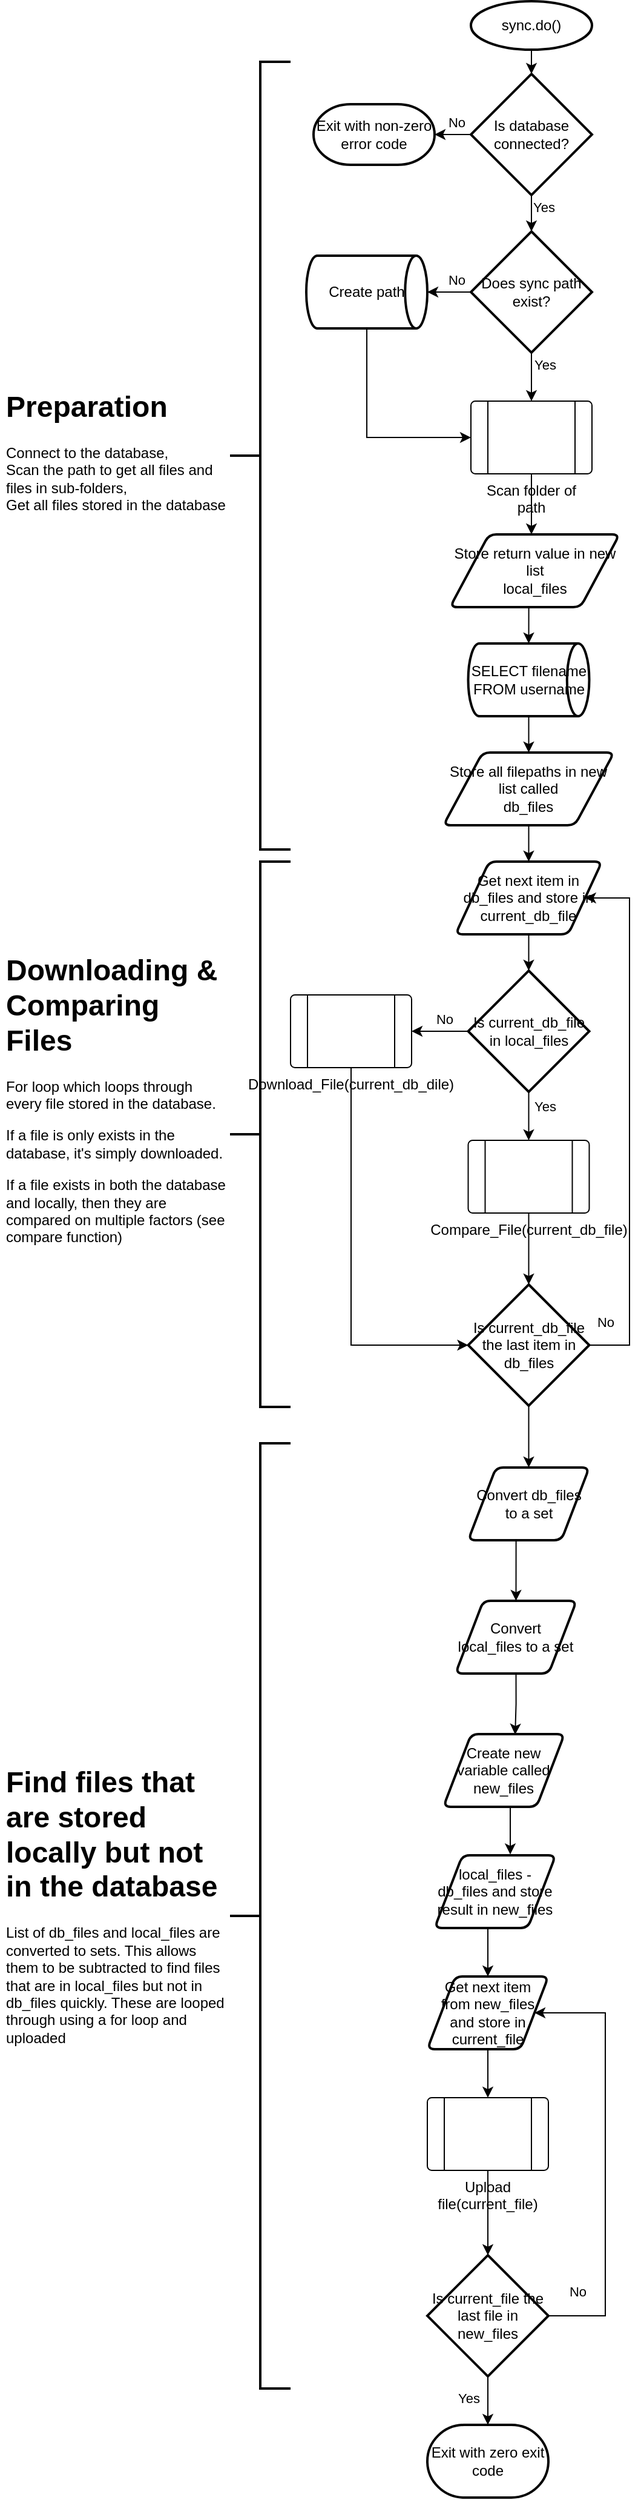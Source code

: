 <mxfile version="22.1.3" type="github" pages="7">
  <diagram id="C5RBs43oDa-KdzZeNtuy" name="Main">
    <mxGraphModel dx="2074" dy="1150" grid="1" gridSize="10" guides="1" tooltips="1" connect="1" arrows="1" fold="1" page="1" pageScale="1" pageWidth="827" pageHeight="1169" math="0" shadow="0">
      <root>
        <mxCell id="WIyWlLk6GJQsqaUBKTNV-0" />
        <mxCell id="WIyWlLk6GJQsqaUBKTNV-1" parent="WIyWlLk6GJQsqaUBKTNV-0" />
        <mxCell id="LxNKTDL8sy5jLNu8bbk0-20" style="edgeStyle=orthogonalEdgeStyle;rounded=0;orthogonalLoop=1;jettySize=auto;html=1;exitX=0.5;exitY=1;exitDx=0;exitDy=0;entryX=0.5;entryY=0;entryDx=0;entryDy=0;" parent="WIyWlLk6GJQsqaUBKTNV-1" edge="1">
          <mxGeometry relative="1" as="geometry">
            <mxPoint x="400" y="360" as="targetPoint" />
          </mxGeometry>
        </mxCell>
        <mxCell id="LxNKTDL8sy5jLNu8bbk0-23" value="sync.do()" style="strokeWidth=2;html=1;shape=mxgraph.flowchart.start_1;whiteSpace=wrap;" parent="WIyWlLk6GJQsqaUBKTNV-1" vertex="1">
          <mxGeometry x="429" y="10" width="100" height="40" as="geometry" />
        </mxCell>
        <mxCell id="LxNKTDL8sy5jLNu8bbk0-24" value="Is database connected?" style="strokeWidth=2;html=1;shape=mxgraph.flowchart.decision;whiteSpace=wrap;" parent="WIyWlLk6GJQsqaUBKTNV-1" vertex="1">
          <mxGeometry x="429" y="70" width="100" height="100" as="geometry" />
        </mxCell>
        <mxCell id="LxNKTDL8sy5jLNu8bbk0-25" style="edgeStyle=orthogonalEdgeStyle;rounded=0;orthogonalLoop=1;jettySize=auto;html=1;exitX=0.5;exitY=1;exitDx=0;exitDy=0;exitPerimeter=0;entryX=0.5;entryY=0;entryDx=0;entryDy=0;entryPerimeter=0;" parent="WIyWlLk6GJQsqaUBKTNV-1" source="LxNKTDL8sy5jLNu8bbk0-23" target="LxNKTDL8sy5jLNu8bbk0-24" edge="1">
          <mxGeometry relative="1" as="geometry" />
        </mxCell>
        <mxCell id="LxNKTDL8sy5jLNu8bbk0-26" value="Exit with non-zero error code" style="strokeWidth=2;html=1;shape=mxgraph.flowchart.terminator;whiteSpace=wrap;" parent="WIyWlLk6GJQsqaUBKTNV-1" vertex="1">
          <mxGeometry x="299" y="95" width="100" height="50" as="geometry" />
        </mxCell>
        <mxCell id="LxNKTDL8sy5jLNu8bbk0-27" style="edgeStyle=orthogonalEdgeStyle;rounded=0;orthogonalLoop=1;jettySize=auto;html=1;exitX=0;exitY=0.5;exitDx=0;exitDy=0;exitPerimeter=0;entryX=1;entryY=0.5;entryDx=0;entryDy=0;entryPerimeter=0;" parent="WIyWlLk6GJQsqaUBKTNV-1" source="LxNKTDL8sy5jLNu8bbk0-24" target="LxNKTDL8sy5jLNu8bbk0-26" edge="1">
          <mxGeometry relative="1" as="geometry" />
        </mxCell>
        <mxCell id="LxNKTDL8sy5jLNu8bbk0-28" value="No" style="edgeLabel;html=1;align=center;verticalAlign=middle;resizable=0;points=[];" parent="LxNKTDL8sy5jLNu8bbk0-27" vertex="1" connectable="0">
          <mxGeometry x="-0.2" y="1" relative="1" as="geometry">
            <mxPoint y="-11" as="offset" />
          </mxGeometry>
        </mxCell>
        <mxCell id="wDQKlk_wL-ZprZZkc6_l-13" style="edgeStyle=orthogonalEdgeStyle;rounded=0;orthogonalLoop=1;jettySize=auto;html=1;exitX=0.5;exitY=1;exitDx=0;exitDy=0;exitPerimeter=0;entryX=0.5;entryY=0;entryDx=0;entryDy=0;" parent="WIyWlLk6GJQsqaUBKTNV-1" source="LxNKTDL8sy5jLNu8bbk0-29" target="wDQKlk_wL-ZprZZkc6_l-12" edge="1">
          <mxGeometry relative="1" as="geometry" />
        </mxCell>
        <mxCell id="dbfUEGTbB6_fZnf_g5f6-5" value="Yes" style="edgeLabel;html=1;align=center;verticalAlign=middle;resizable=0;points=[];" parent="wDQKlk_wL-ZprZZkc6_l-13" vertex="1" connectable="0">
          <mxGeometry x="0.05" y="2" relative="1" as="geometry">
            <mxPoint x="9" y="-11" as="offset" />
          </mxGeometry>
        </mxCell>
        <mxCell id="LxNKTDL8sy5jLNu8bbk0-29" value="Does sync path exist?" style="strokeWidth=2;html=1;shape=mxgraph.flowchart.decision;whiteSpace=wrap;" parent="WIyWlLk6GJQsqaUBKTNV-1" vertex="1">
          <mxGeometry x="429" y="200" width="100" height="100" as="geometry" />
        </mxCell>
        <mxCell id="LxNKTDL8sy5jLNu8bbk0-30" style="edgeStyle=orthogonalEdgeStyle;rounded=0;orthogonalLoop=1;jettySize=auto;html=1;exitX=0.5;exitY=1;exitDx=0;exitDy=0;exitPerimeter=0;entryX=0.5;entryY=0;entryDx=0;entryDy=0;entryPerimeter=0;" parent="WIyWlLk6GJQsqaUBKTNV-1" source="LxNKTDL8sy5jLNu8bbk0-24" target="LxNKTDL8sy5jLNu8bbk0-29" edge="1">
          <mxGeometry relative="1" as="geometry" />
        </mxCell>
        <mxCell id="LxNKTDL8sy5jLNu8bbk0-31" value="Yes" style="edgeLabel;html=1;align=center;verticalAlign=middle;resizable=0;points=[];" parent="LxNKTDL8sy5jLNu8bbk0-30" vertex="1" connectable="0">
          <mxGeometry x="-0.462" relative="1" as="geometry">
            <mxPoint x="10" y="2" as="offset" />
          </mxGeometry>
        </mxCell>
        <mxCell id="embFFBwD4eDANs_He1vz-0" style="edgeStyle=orthogonalEdgeStyle;rounded=0;orthogonalLoop=1;jettySize=auto;html=1;exitX=0.5;exitY=1;exitDx=0;exitDy=0;exitPerimeter=0;entryX=0;entryY=0.5;entryDx=0;entryDy=0;" parent="WIyWlLk6GJQsqaUBKTNV-1" source="LxNKTDL8sy5jLNu8bbk0-32" target="wDQKlk_wL-ZprZZkc6_l-12" edge="1">
          <mxGeometry relative="1" as="geometry" />
        </mxCell>
        <mxCell id="LxNKTDL8sy5jLNu8bbk0-32" value="Create path" style="strokeWidth=2;html=1;shape=mxgraph.flowchart.direct_data;whiteSpace=wrap;" parent="WIyWlLk6GJQsqaUBKTNV-1" vertex="1">
          <mxGeometry x="293" y="220" width="100" height="60" as="geometry" />
        </mxCell>
        <mxCell id="LxNKTDL8sy5jLNu8bbk0-33" style="edgeStyle=orthogonalEdgeStyle;rounded=0;orthogonalLoop=1;jettySize=auto;html=1;exitX=0;exitY=0.5;exitDx=0;exitDy=0;exitPerimeter=0;entryX=1;entryY=0.5;entryDx=0;entryDy=0;entryPerimeter=0;" parent="WIyWlLk6GJQsqaUBKTNV-1" source="LxNKTDL8sy5jLNu8bbk0-29" target="LxNKTDL8sy5jLNu8bbk0-32" edge="1">
          <mxGeometry relative="1" as="geometry" />
        </mxCell>
        <mxCell id="LxNKTDL8sy5jLNu8bbk0-34" value="No" style="edgeLabel;html=1;align=center;verticalAlign=middle;resizable=0;points=[];" parent="LxNKTDL8sy5jLNu8bbk0-33" vertex="1" connectable="0">
          <mxGeometry x="-0.313" y="-1" relative="1" as="geometry">
            <mxPoint y="-9" as="offset" />
          </mxGeometry>
        </mxCell>
        <mxCell id="vXdakemz1ErQrb1N-JYc-3" style="edgeStyle=orthogonalEdgeStyle;rounded=0;orthogonalLoop=1;jettySize=auto;html=1;exitX=0.5;exitY=1;exitDx=0;exitDy=0;" parent="WIyWlLk6GJQsqaUBKTNV-1" source="wDQKlk_wL-ZprZZkc6_l-12" edge="1">
          <mxGeometry relative="1" as="geometry">
            <mxPoint x="479" y="450" as="targetPoint" />
          </mxGeometry>
        </mxCell>
        <mxCell id="wDQKlk_wL-ZprZZkc6_l-12" value="Scan folder of path" style="verticalLabelPosition=bottom;verticalAlign=top;html=1;shape=process;whiteSpace=wrap;rounded=1;size=0.14;arcSize=6;" parent="WIyWlLk6GJQsqaUBKTNV-1" vertex="1">
          <mxGeometry x="429" y="340" width="100" height="60" as="geometry" />
        </mxCell>
        <mxCell id="embFFBwD4eDANs_He1vz-4" style="edgeStyle=orthogonalEdgeStyle;rounded=0;orthogonalLoop=1;jettySize=auto;html=1;exitX=0.5;exitY=1;exitDx=0;exitDy=0;exitPerimeter=0;entryX=0.5;entryY=0;entryDx=0;entryDy=0;" parent="WIyWlLk6GJQsqaUBKTNV-1" source="embFFBwD4eDANs_He1vz-1" target="embFFBwD4eDANs_He1vz-3" edge="1">
          <mxGeometry relative="1" as="geometry" />
        </mxCell>
        <mxCell id="embFFBwD4eDANs_He1vz-1" value="SELECT filename FROM username" style="strokeWidth=2;html=1;shape=mxgraph.flowchart.direct_data;whiteSpace=wrap;" parent="WIyWlLk6GJQsqaUBKTNV-1" vertex="1">
          <mxGeometry x="426.75" y="540" width="100" height="60" as="geometry" />
        </mxCell>
        <mxCell id="embFFBwD4eDANs_He1vz-6" style="edgeStyle=orthogonalEdgeStyle;rounded=0;orthogonalLoop=1;jettySize=auto;html=1;exitX=0.5;exitY=1;exitDx=0;exitDy=0;entryX=0.5;entryY=0;entryDx=0;entryDy=0;" parent="WIyWlLk6GJQsqaUBKTNV-1" source="embFFBwD4eDANs_He1vz-3" target="embFFBwD4eDANs_He1vz-5" edge="1">
          <mxGeometry relative="1" as="geometry" />
        </mxCell>
        <mxCell id="embFFBwD4eDANs_He1vz-3" value="&lt;div&gt;Store all filepaths in new list called&lt;/div&gt;&lt;div&gt;db_files&lt;br&gt;&lt;/div&gt;" style="shape=parallelogram;html=1;strokeWidth=2;perimeter=parallelogramPerimeter;whiteSpace=wrap;rounded=1;arcSize=12;size=0.23;" parent="WIyWlLk6GJQsqaUBKTNV-1" vertex="1">
          <mxGeometry x="406.25" y="630" width="141" height="60" as="geometry" />
        </mxCell>
        <mxCell id="embFFBwD4eDANs_He1vz-5" value="&lt;div&gt;Get next item in db_files and store in&lt;/div&gt;&lt;div&gt;current_db_file&lt;br&gt;&lt;/div&gt;" style="shape=parallelogram;html=1;strokeWidth=2;perimeter=parallelogramPerimeter;whiteSpace=wrap;rounded=1;arcSize=12;size=0.23;" parent="WIyWlLk6GJQsqaUBKTNV-1" vertex="1">
          <mxGeometry x="416.25" y="720" width="121" height="60" as="geometry" />
        </mxCell>
        <mxCell id="dbfUEGTbB6_fZnf_g5f6-0" style="edgeStyle=orthogonalEdgeStyle;rounded=0;orthogonalLoop=1;jettySize=auto;html=1;exitX=0.5;exitY=1;exitDx=0;exitDy=0;exitPerimeter=0;entryX=0.5;entryY=0;entryDx=0;entryDy=0;" parent="WIyWlLk6GJQsqaUBKTNV-1" source="vXdakemz1ErQrb1N-JYc-0" target="vXdakemz1ErQrb1N-JYc-5" edge="1">
          <mxGeometry relative="1" as="geometry" />
        </mxCell>
        <mxCell id="dbfUEGTbB6_fZnf_g5f6-3" value="Yes" style="edgeLabel;html=1;align=center;verticalAlign=middle;resizable=0;points=[];" parent="dbfUEGTbB6_fZnf_g5f6-0" vertex="1" connectable="0">
          <mxGeometry x="-0.4" y="-3" relative="1" as="geometry">
            <mxPoint x="16" as="offset" />
          </mxGeometry>
        </mxCell>
        <mxCell id="vXdakemz1ErQrb1N-JYc-0" value="Is current_db_file in local_files" style="strokeWidth=2;html=1;shape=mxgraph.flowchart.decision;whiteSpace=wrap;" parent="WIyWlLk6GJQsqaUBKTNV-1" vertex="1">
          <mxGeometry x="426.75" y="810" width="100" height="100" as="geometry" />
        </mxCell>
        <mxCell id="vXdakemz1ErQrb1N-JYc-1" value="&lt;div&gt;Store return value in new list&lt;/div&gt;&lt;div&gt;local_files&lt;br&gt;&lt;/div&gt;" style="shape=parallelogram;html=1;strokeWidth=2;perimeter=parallelogramPerimeter;whiteSpace=wrap;rounded=1;arcSize=12;size=0.23;" parent="WIyWlLk6GJQsqaUBKTNV-1" vertex="1">
          <mxGeometry x="411.75" y="450" width="140" height="60" as="geometry" />
        </mxCell>
        <mxCell id="vXdakemz1ErQrb1N-JYc-2" style="edgeStyle=orthogonalEdgeStyle;rounded=0;orthogonalLoop=1;jettySize=auto;html=1;exitX=0.5;exitY=1;exitDx=0;exitDy=0;entryX=0.5;entryY=0;entryDx=0;entryDy=0;entryPerimeter=0;" parent="WIyWlLk6GJQsqaUBKTNV-1" source="vXdakemz1ErQrb1N-JYc-1" target="embFFBwD4eDANs_He1vz-1" edge="1">
          <mxGeometry relative="1" as="geometry" />
        </mxCell>
        <mxCell id="vXdakemz1ErQrb1N-JYc-4" style="edgeStyle=orthogonalEdgeStyle;rounded=0;orthogonalLoop=1;jettySize=auto;html=1;exitX=0.5;exitY=1;exitDx=0;exitDy=0;entryX=0.5;entryY=0;entryDx=0;entryDy=0;entryPerimeter=0;" parent="WIyWlLk6GJQsqaUBKTNV-1" source="embFFBwD4eDANs_He1vz-5" target="vXdakemz1ErQrb1N-JYc-0" edge="1">
          <mxGeometry relative="1" as="geometry" />
        </mxCell>
        <mxCell id="vXdakemz1ErQrb1N-JYc-5" value="Compare_File(current_db_file)" style="verticalLabelPosition=bottom;verticalAlign=top;html=1;shape=process;whiteSpace=wrap;rounded=1;size=0.14;arcSize=6;" parent="WIyWlLk6GJQsqaUBKTNV-1" vertex="1">
          <mxGeometry x="426.75" y="950" width="100" height="60" as="geometry" />
        </mxCell>
        <mxCell id="dbfUEGTbB6_fZnf_g5f6-1" style="edgeStyle=orthogonalEdgeStyle;rounded=0;orthogonalLoop=1;jettySize=auto;html=1;exitX=0;exitY=0.5;exitDx=0;exitDy=0;exitPerimeter=0;entryX=1;entryY=0.5;entryDx=0;entryDy=0;entryPerimeter=0;" parent="WIyWlLk6GJQsqaUBKTNV-1" source="vXdakemz1ErQrb1N-JYc-0" edge="1">
          <mxGeometry relative="1" as="geometry">
            <mxPoint x="380" y="860" as="targetPoint" />
          </mxGeometry>
        </mxCell>
        <mxCell id="dbfUEGTbB6_fZnf_g5f6-2" value="No" style="edgeLabel;html=1;align=center;verticalAlign=middle;resizable=0;points=[];" parent="dbfUEGTbB6_fZnf_g5f6-1" vertex="1" connectable="0">
          <mxGeometry x="-0.241" y="1" relative="1" as="geometry">
            <mxPoint x="-2" y="-11" as="offset" />
          </mxGeometry>
        </mxCell>
        <mxCell id="dbfUEGTbB6_fZnf_g5f6-6" value="Download_File(current_db_dile)" style="verticalLabelPosition=bottom;verticalAlign=top;html=1;shape=process;whiteSpace=wrap;rounded=1;size=0.14;arcSize=6;" parent="WIyWlLk6GJQsqaUBKTNV-1" vertex="1">
          <mxGeometry x="280" y="830" width="100" height="60" as="geometry" />
        </mxCell>
        <mxCell id="dbfUEGTbB6_fZnf_g5f6-12" value="No" style="edgeStyle=orthogonalEdgeStyle;rounded=0;orthogonalLoop=1;jettySize=auto;html=1;exitX=1;exitY=0.5;exitDx=0;exitDy=0;exitPerimeter=0;entryX=1;entryY=0.5;entryDx=0;entryDy=0;" parent="WIyWlLk6GJQsqaUBKTNV-1" source="dbfUEGTbB6_fZnf_g5f6-7" target="embFFBwD4eDANs_He1vz-5" edge="1">
          <mxGeometry x="-0.94" y="19" relative="1" as="geometry">
            <Array as="points">
              <mxPoint x="560" y="1119" />
              <mxPoint x="560" y="750" />
            </Array>
            <mxPoint as="offset" />
          </mxGeometry>
        </mxCell>
        <mxCell id="kpqIabWQ7MJDx4wG107S-7" style="edgeStyle=orthogonalEdgeStyle;rounded=0;orthogonalLoop=1;jettySize=auto;html=1;exitX=0.5;exitY=1;exitDx=0;exitDy=0;exitPerimeter=0;entryX=0.5;entryY=0;entryDx=0;entryDy=0;" parent="WIyWlLk6GJQsqaUBKTNV-1" source="dbfUEGTbB6_fZnf_g5f6-7" target="kpqIabWQ7MJDx4wG107S-5" edge="1">
          <mxGeometry relative="1" as="geometry" />
        </mxCell>
        <mxCell id="dbfUEGTbB6_fZnf_g5f6-7" value="&lt;div&gt;Is current_db_file&lt;/div&gt;&lt;div&gt;the last item in&lt;/div&gt;&lt;div&gt;db_files&lt;br&gt;&lt;/div&gt;" style="strokeWidth=2;html=1;shape=mxgraph.flowchart.decision;whiteSpace=wrap;" parent="WIyWlLk6GJQsqaUBKTNV-1" vertex="1">
          <mxGeometry x="426.75" y="1069" width="100" height="100" as="geometry" />
        </mxCell>
        <mxCell id="dbfUEGTbB6_fZnf_g5f6-8" style="edgeStyle=orthogonalEdgeStyle;rounded=0;orthogonalLoop=1;jettySize=auto;html=1;exitX=0.5;exitY=1;exitDx=0;exitDy=0;entryX=0.5;entryY=0;entryDx=0;entryDy=0;entryPerimeter=0;" parent="WIyWlLk6GJQsqaUBKTNV-1" source="vXdakemz1ErQrb1N-JYc-5" target="dbfUEGTbB6_fZnf_g5f6-7" edge="1">
          <mxGeometry relative="1" as="geometry" />
        </mxCell>
        <mxCell id="dbfUEGTbB6_fZnf_g5f6-10" style="edgeStyle=orthogonalEdgeStyle;rounded=0;orthogonalLoop=1;jettySize=auto;html=1;exitX=0.5;exitY=1;exitDx=0;exitDy=0;entryX=0;entryY=0.5;entryDx=0;entryDy=0;entryPerimeter=0;" parent="WIyWlLk6GJQsqaUBKTNV-1" source="dbfUEGTbB6_fZnf_g5f6-6" target="dbfUEGTbB6_fZnf_g5f6-7" edge="1">
          <mxGeometry relative="1" as="geometry" />
        </mxCell>
        <mxCell id="kpqIabWQ7MJDx4wG107S-3" value="Exit with zero exit code" style="strokeWidth=2;html=1;shape=mxgraph.flowchart.terminator;whiteSpace=wrap;" parent="WIyWlLk6GJQsqaUBKTNV-1" vertex="1">
          <mxGeometry x="393" y="2010" width="100" height="60" as="geometry" />
        </mxCell>
        <mxCell id="kpqIabWQ7MJDx4wG107S-9" style="edgeStyle=orthogonalEdgeStyle;rounded=0;orthogonalLoop=1;jettySize=auto;html=1;exitX=0.5;exitY=1;exitDx=0;exitDy=0;entryX=0.5;entryY=0;entryDx=0;entryDy=0;" parent="WIyWlLk6GJQsqaUBKTNV-1" source="kpqIabWQ7MJDx4wG107S-5" target="kpqIabWQ7MJDx4wG107S-6" edge="1">
          <mxGeometry relative="1" as="geometry">
            <Array as="points">
              <mxPoint x="466" y="1280" />
            </Array>
          </mxGeometry>
        </mxCell>
        <mxCell id="kpqIabWQ7MJDx4wG107S-5" value="Convert db_files to a set" style="shape=parallelogram;html=1;strokeWidth=2;perimeter=parallelogramPerimeter;whiteSpace=wrap;rounded=1;arcSize=12;size=0.23;" parent="WIyWlLk6GJQsqaUBKTNV-1" vertex="1">
          <mxGeometry x="426.75" y="1220" width="100" height="60" as="geometry" />
        </mxCell>
        <mxCell id="kpqIabWQ7MJDx4wG107S-6" value="Convert local_files to a set" style="shape=parallelogram;html=1;strokeWidth=2;perimeter=parallelogramPerimeter;whiteSpace=wrap;rounded=1;arcSize=12;size=0.23;" parent="WIyWlLk6GJQsqaUBKTNV-1" vertex="1">
          <mxGeometry x="416.25" y="1330" width="100" height="60" as="geometry" />
        </mxCell>
        <mxCell id="kpqIabWQ7MJDx4wG107S-10" value="Create new variable called new_files" style="shape=parallelogram;html=1;strokeWidth=2;perimeter=parallelogramPerimeter;whiteSpace=wrap;rounded=1;arcSize=12;size=0.23;" parent="WIyWlLk6GJQsqaUBKTNV-1" vertex="1">
          <mxGeometry x="406.25" y="1440" width="100" height="60" as="geometry" />
        </mxCell>
        <mxCell id="kpqIabWQ7MJDx4wG107S-11" style="edgeStyle=orthogonalEdgeStyle;rounded=0;orthogonalLoop=1;jettySize=auto;html=1;exitX=0.5;exitY=1;exitDx=0;exitDy=0;entryX=0.593;entryY=0.006;entryDx=0;entryDy=0;entryPerimeter=0;" parent="WIyWlLk6GJQsqaUBKTNV-1" source="kpqIabWQ7MJDx4wG107S-6" target="kpqIabWQ7MJDx4wG107S-10" edge="1">
          <mxGeometry relative="1" as="geometry" />
        </mxCell>
        <mxCell id="kpqIabWQ7MJDx4wG107S-15" style="edgeStyle=orthogonalEdgeStyle;rounded=0;orthogonalLoop=1;jettySize=auto;html=1;exitX=0.5;exitY=1;exitDx=0;exitDy=0;entryX=0.5;entryY=0;entryDx=0;entryDy=0;" parent="WIyWlLk6GJQsqaUBKTNV-1" source="kpqIabWQ7MJDx4wG107S-12" target="kpqIabWQ7MJDx4wG107S-14" edge="1">
          <mxGeometry relative="1" as="geometry">
            <Array as="points">
              <mxPoint x="443" y="1600" />
            </Array>
          </mxGeometry>
        </mxCell>
        <mxCell id="kpqIabWQ7MJDx4wG107S-12" value="local_files - db_files and store result in new_files" style="shape=parallelogram;html=1;strokeWidth=2;perimeter=parallelogramPerimeter;whiteSpace=wrap;rounded=1;arcSize=12;size=0.23;" parent="WIyWlLk6GJQsqaUBKTNV-1" vertex="1">
          <mxGeometry x="399" y="1540" width="100" height="60" as="geometry" />
        </mxCell>
        <mxCell id="kpqIabWQ7MJDx4wG107S-13" style="edgeStyle=orthogonalEdgeStyle;rounded=0;orthogonalLoop=1;jettySize=auto;html=1;exitX=0.5;exitY=1;exitDx=0;exitDy=0;entryX=0.625;entryY=-0.013;entryDx=0;entryDy=0;entryPerimeter=0;" parent="WIyWlLk6GJQsqaUBKTNV-1" source="kpqIabWQ7MJDx4wG107S-10" target="kpqIabWQ7MJDx4wG107S-12" edge="1">
          <mxGeometry relative="1" as="geometry" />
        </mxCell>
        <mxCell id="kpqIabWQ7MJDx4wG107S-17" style="edgeStyle=orthogonalEdgeStyle;rounded=0;orthogonalLoop=1;jettySize=auto;html=1;exitX=0.5;exitY=1;exitDx=0;exitDy=0;entryX=0.5;entryY=0;entryDx=0;entryDy=0;" parent="WIyWlLk6GJQsqaUBKTNV-1" source="kpqIabWQ7MJDx4wG107S-14" target="kpqIabWQ7MJDx4wG107S-16" edge="1">
          <mxGeometry relative="1" as="geometry" />
        </mxCell>
        <mxCell id="kpqIabWQ7MJDx4wG107S-14" value="Get next item from new_files and store in current_file" style="shape=parallelogram;html=1;strokeWidth=2;perimeter=parallelogramPerimeter;whiteSpace=wrap;rounded=1;arcSize=12;size=0.23;" parent="WIyWlLk6GJQsqaUBKTNV-1" vertex="1">
          <mxGeometry x="393" y="1640" width="100" height="60" as="geometry" />
        </mxCell>
        <mxCell id="kpqIabWQ7MJDx4wG107S-16" value="Upload file(current_file)" style="verticalLabelPosition=bottom;verticalAlign=top;html=1;shape=process;whiteSpace=wrap;rounded=1;size=0.14;arcSize=6;" parent="WIyWlLk6GJQsqaUBKTNV-1" vertex="1">
          <mxGeometry x="393" y="1740" width="100" height="60" as="geometry" />
        </mxCell>
        <mxCell id="kpqIabWQ7MJDx4wG107S-22" value="" style="strokeWidth=2;html=1;shape=mxgraph.flowchart.annotation_2;align=left;labelPosition=right;pointerEvents=1;" parent="WIyWlLk6GJQsqaUBKTNV-1" vertex="1">
          <mxGeometry x="230" y="60" width="50" height="650" as="geometry" />
        </mxCell>
        <mxCell id="kpqIabWQ7MJDx4wG107S-25" value="&lt;h1&gt;Preparation&lt;/h1&gt;&lt;div&gt;Connect to the database,&lt;/div&gt;&lt;div&gt;Scan the path to get all files and files in sub-folders,&lt;/div&gt;Get all files stored in the database&lt;p&gt;&lt;/p&gt;" style="text;html=1;strokeColor=none;fillColor=none;spacing=5;spacingTop=-20;whiteSpace=wrap;overflow=hidden;rounded=0;" parent="WIyWlLk6GJQsqaUBKTNV-1" vertex="1">
          <mxGeometry x="40" y="325" width="190" height="120" as="geometry" />
        </mxCell>
        <mxCell id="kpqIabWQ7MJDx4wG107S-26" value="" style="strokeWidth=2;html=1;shape=mxgraph.flowchart.annotation_2;align=left;labelPosition=right;pointerEvents=1;" parent="WIyWlLk6GJQsqaUBKTNV-1" vertex="1">
          <mxGeometry x="230" y="720" width="50" height="450" as="geometry" />
        </mxCell>
        <mxCell id="kpqIabWQ7MJDx4wG107S-27" value="&lt;h1&gt;Downloading &amp;amp; Comparing Files&lt;br&gt;&lt;/h1&gt;&lt;p&gt;For loop which loops through every file stored in the database. &lt;br&gt;&lt;/p&gt;&lt;p&gt;If a file is only exists in the database, it&#39;s simply downloaded.&lt;/p&gt;&lt;p&gt;If a file exists in both the database and locally, then they are compared on multiple factors (see compare function)&lt;br&gt;&lt;/p&gt;" style="text;html=1;strokeColor=none;fillColor=none;spacing=5;spacingTop=-20;whiteSpace=wrap;overflow=hidden;rounded=0;" parent="WIyWlLk6GJQsqaUBKTNV-1" vertex="1">
          <mxGeometry x="40" y="790" width="190" height="275" as="geometry" />
        </mxCell>
        <mxCell id="kpqIabWQ7MJDx4wG107S-28" value="" style="strokeWidth=2;html=1;shape=mxgraph.flowchart.annotation_2;align=left;labelPosition=right;pointerEvents=1;" parent="WIyWlLk6GJQsqaUBKTNV-1" vertex="1">
          <mxGeometry x="230" y="1200" width="50" height="780" as="geometry" />
        </mxCell>
        <mxCell id="kpqIabWQ7MJDx4wG107S-29" value="&lt;h1&gt;Find files that are stored locally but not in the database&lt;br&gt;&lt;/h1&gt;&lt;p&gt;List of db_files and local_files are converted to sets. This allows them to be subtracted to find files that are in local_files but not in db_files quickly. These are looped through using a for loop and uploaded&lt;br&gt;&lt;/p&gt;" style="text;html=1;strokeColor=none;fillColor=none;spacing=5;spacingTop=-20;whiteSpace=wrap;overflow=hidden;rounded=0;" parent="WIyWlLk6GJQsqaUBKTNV-1" vertex="1">
          <mxGeometry x="40" y="1460" width="190" height="240" as="geometry" />
        </mxCell>
        <mxCell id="kpqIabWQ7MJDx4wG107S-32" style="edgeStyle=orthogonalEdgeStyle;rounded=0;orthogonalLoop=1;jettySize=auto;html=1;exitX=1;exitY=0.5;exitDx=0;exitDy=0;exitPerimeter=0;entryX=1;entryY=0.5;entryDx=0;entryDy=0;" parent="WIyWlLk6GJQsqaUBKTNV-1" source="kpqIabWQ7MJDx4wG107S-30" target="kpqIabWQ7MJDx4wG107S-14" edge="1">
          <mxGeometry relative="1" as="geometry">
            <Array as="points">
              <mxPoint x="540" y="1920" />
              <mxPoint x="540" y="1670" />
            </Array>
          </mxGeometry>
        </mxCell>
        <mxCell id="kpqIabWQ7MJDx4wG107S-33" value="No" style="edgeLabel;html=1;align=center;verticalAlign=middle;resizable=0;points=[];" parent="kpqIabWQ7MJDx4wG107S-32" vertex="1" connectable="0">
          <mxGeometry x="-0.873" y="-3" relative="1" as="geometry">
            <mxPoint x="1" y="-23" as="offset" />
          </mxGeometry>
        </mxCell>
        <mxCell id="kpqIabWQ7MJDx4wG107S-34" style="edgeStyle=orthogonalEdgeStyle;rounded=0;orthogonalLoop=1;jettySize=auto;html=1;exitX=0.5;exitY=1;exitDx=0;exitDy=0;exitPerimeter=0;entryX=0.5;entryY=0;entryDx=0;entryDy=0;" parent="WIyWlLk6GJQsqaUBKTNV-1" source="kpqIabWQ7MJDx4wG107S-30" edge="1">
          <mxGeometry relative="1" as="geometry">
            <mxPoint x="443" y="2010" as="targetPoint" />
          </mxGeometry>
        </mxCell>
        <mxCell id="kpqIabWQ7MJDx4wG107S-35" value="Yes" style="edgeLabel;html=1;align=center;verticalAlign=middle;resizable=0;points=[];" parent="kpqIabWQ7MJDx4wG107S-34" vertex="1" connectable="0">
          <mxGeometry x="-0.111" y="1" relative="1" as="geometry">
            <mxPoint x="-17" as="offset" />
          </mxGeometry>
        </mxCell>
        <mxCell id="kpqIabWQ7MJDx4wG107S-30" value="Is current_file the last file in new_files" style="strokeWidth=2;html=1;shape=mxgraph.flowchart.decision;whiteSpace=wrap;" parent="WIyWlLk6GJQsqaUBKTNV-1" vertex="1">
          <mxGeometry x="393" y="1870" width="100" height="100" as="geometry" />
        </mxCell>
        <mxCell id="kpqIabWQ7MJDx4wG107S-31" style="edgeStyle=orthogonalEdgeStyle;rounded=0;orthogonalLoop=1;jettySize=auto;html=1;exitX=0.5;exitY=1;exitDx=0;exitDy=0;entryX=0.5;entryY=0;entryDx=0;entryDy=0;entryPerimeter=0;" parent="WIyWlLk6GJQsqaUBKTNV-1" source="kpqIabWQ7MJDx4wG107S-16" target="kpqIabWQ7MJDx4wG107S-30" edge="1">
          <mxGeometry relative="1" as="geometry" />
        </mxCell>
      </root>
    </mxGraphModel>
  </diagram>
  <diagram id="KonCliAG_XEQTQLzB4f6" name="Compare">
    <mxGraphModel dx="2901" dy="1150" grid="1" gridSize="10" guides="1" tooltips="1" connect="1" arrows="1" fold="1" page="1" pageScale="1" pageWidth="827" pageHeight="1169" math="0" shadow="0">
      <root>
        <mxCell id="0" />
        <mxCell id="1" parent="0" />
        <mxCell id="xREJoxH9hoExlso-0Qc--1" value="Compare_File(file)" style="strokeWidth=2;html=1;shape=mxgraph.flowchart.start_1;whiteSpace=wrap;" parent="1" vertex="1">
          <mxGeometry x="350" y="20" width="106" height="40" as="geometry" />
        </mxCell>
        <mxCell id="xREJoxH9hoExlso-0Qc--5" style="edgeStyle=orthogonalEdgeStyle;rounded=0;orthogonalLoop=1;jettySize=auto;html=1;exitX=0.5;exitY=1;exitDx=0;exitDy=0;exitPerimeter=0;entryX=0.5;entryY=0;entryDx=0;entryDy=0;" parent="1" source="xREJoxH9hoExlso-0Qc--2" target="xREJoxH9hoExlso-0Qc--4" edge="1">
          <mxGeometry relative="1" as="geometry" />
        </mxCell>
        <mxCell id="xREJoxH9hoExlso-0Qc--2" value="&lt;div&gt;DATABASE:&lt;/div&gt;&lt;div&gt;SELECT hash FROM test WHERE filename = {file}&#39;&lt;/div&gt;" style="strokeWidth=2;html=1;shape=mxgraph.flowchart.direct_data;whiteSpace=wrap;" parent="1" vertex="1">
          <mxGeometry x="338" y="100" width="130" height="60" as="geometry" />
        </mxCell>
        <mxCell id="xREJoxH9hoExlso-0Qc--3" style="edgeStyle=orthogonalEdgeStyle;rounded=0;orthogonalLoop=1;jettySize=auto;html=1;exitX=0.5;exitY=1;exitDx=0;exitDy=0;exitPerimeter=0;entryX=0.5;entryY=0;entryDx=0;entryDy=0;entryPerimeter=0;" parent="1" source="xREJoxH9hoExlso-0Qc--1" target="xREJoxH9hoExlso-0Qc--2" edge="1">
          <mxGeometry relative="1" as="geometry" />
        </mxCell>
        <mxCell id="xREJoxH9hoExlso-0Qc--4" value="Store result in db_hash" style="shape=parallelogram;html=1;strokeWidth=2;perimeter=parallelogramPerimeter;whiteSpace=wrap;rounded=1;arcSize=12;size=0.23;" parent="1" vertex="1">
          <mxGeometry x="348" y="200" width="110" height="50" as="geometry" />
        </mxCell>
        <mxCell id="xREJoxH9hoExlso-0Qc--11" value="Store returned value in local_hash" style="shape=parallelogram;html=1;strokeWidth=2;perimeter=parallelogramPerimeter;whiteSpace=wrap;rounded=1;arcSize=12;size=0.23;" parent="1" vertex="1">
          <mxGeometry x="348" y="390" width="102" height="60" as="geometry" />
        </mxCell>
        <mxCell id="xREJoxH9hoExlso-0Qc--12" value="Is local_hash == db_hash" style="strokeWidth=2;html=1;shape=mxgraph.flowchart.decision;whiteSpace=wrap;" parent="1" vertex="1">
          <mxGeometry x="350" y="490" width="100" height="100" as="geometry" />
        </mxCell>
        <mxCell id="xREJoxH9hoExlso-0Qc--13" style="edgeStyle=orthogonalEdgeStyle;rounded=0;orthogonalLoop=1;jettySize=auto;html=1;exitX=0.5;exitY=1;exitDx=0;exitDy=0;entryX=0.5;entryY=0;entryDx=0;entryDy=0;entryPerimeter=0;" parent="1" source="xREJoxH9hoExlso-0Qc--11" target="xREJoxH9hoExlso-0Qc--12" edge="1">
          <mxGeometry relative="1" as="geometry">
            <Array as="points">
              <mxPoint x="399" y="480" />
              <mxPoint x="400" y="480" />
            </Array>
          </mxGeometry>
        </mxCell>
        <mxCell id="xREJoxH9hoExlso-0Qc--19" value="&lt;div&gt;DATABASE: SELECT modified FROM test WHERE filename = {file}&lt;br&gt;&lt;/div&gt;" style="strokeWidth=2;html=1;shape=mxgraph.flowchart.direct_data;whiteSpace=wrap;" parent="1" vertex="1">
          <mxGeometry x="230" y="630" width="140" height="60" as="geometry" />
        </mxCell>
        <mxCell id="xREJoxH9hoExlso-0Qc--20" value="Finish" style="strokeWidth=2;html=1;shape=mxgraph.flowchart.terminator;whiteSpace=wrap;" parent="1" vertex="1">
          <mxGeometry x="253" y="1080" width="100" height="40" as="geometry" />
        </mxCell>
        <mxCell id="d2ItmqLMZDi0vt6sS2vl-1" value="" style="strokeWidth=2;html=1;shape=mxgraph.flowchart.annotation_2;align=left;labelPosition=right;pointerEvents=1;" parent="1" vertex="1">
          <mxGeometry x="50" y="80" width="130" height="510" as="geometry" />
        </mxCell>
        <mxCell id="d2ItmqLMZDi0vt6sS2vl-2" value="&lt;h1&gt;First check: Hash&lt;/h1&gt;&lt;div&gt;Retrieve the hash from the database and calculate the hash from the local file. If the files are identical, skip that file.&lt;br&gt;&lt;/div&gt;" style="text;html=1;strokeColor=none;fillColor=none;spacing=5;spacingTop=-20;whiteSpace=wrap;overflow=hidden;rounded=0;" parent="1" vertex="1">
          <mxGeometry x="-140" y="250" width="190" height="160" as="geometry" />
        </mxCell>
        <mxCell id="d2ItmqLMZDi0vt6sS2vl-3" value="Calculate hash from local file" style="strokeWidth=2;html=1;shape=mxgraph.flowchart.direct_data;whiteSpace=wrap;" parent="1" vertex="1">
          <mxGeometry x="353" y="290" width="100" height="60" as="geometry" />
        </mxCell>
        <mxCell id="d2ItmqLMZDi0vt6sS2vl-4" style="edgeStyle=orthogonalEdgeStyle;rounded=0;orthogonalLoop=1;jettySize=auto;html=1;exitX=0.5;exitY=1;exitDx=0;exitDy=0;exitPerimeter=0;entryX=0.578;entryY=0.033;entryDx=0;entryDy=0;entryPerimeter=0;" parent="1" source="d2ItmqLMZDi0vt6sS2vl-3" target="xREJoxH9hoExlso-0Qc--11" edge="1">
          <mxGeometry relative="1" as="geometry">
            <Array as="points">
              <mxPoint x="407" y="350" />
            </Array>
          </mxGeometry>
        </mxCell>
        <mxCell id="d2ItmqLMZDi0vt6sS2vl-5" style="edgeStyle=orthogonalEdgeStyle;rounded=0;orthogonalLoop=1;jettySize=auto;html=1;exitX=0.5;exitY=1;exitDx=0;exitDy=0;entryX=0.5;entryY=0;entryDx=0;entryDy=0;entryPerimeter=0;" parent="1" source="xREJoxH9hoExlso-0Qc--4" target="d2ItmqLMZDi0vt6sS2vl-3" edge="1">
          <mxGeometry relative="1" as="geometry" />
        </mxCell>
        <mxCell id="5mObTrZxvtUK6tHWjKXp-1" style="edgeStyle=orthogonalEdgeStyle;rounded=0;orthogonalLoop=1;jettySize=auto;html=1;exitX=0;exitY=0.5;exitDx=0;exitDy=0;exitPerimeter=0;entryX=0.436;entryY=0.017;entryDx=0;entryDy=0;entryPerimeter=0;" parent="1" source="xREJoxH9hoExlso-0Qc--12" target="xREJoxH9hoExlso-0Qc--19" edge="1">
          <mxGeometry relative="1" as="geometry" />
        </mxCell>
        <mxCell id="5mObTrZxvtUK6tHWjKXp-2" value="No" style="edgeLabel;html=1;align=center;verticalAlign=middle;resizable=0;points=[];" parent="5mObTrZxvtUK6tHWjKXp-1" vertex="1" connectable="0">
          <mxGeometry x="0.426" y="2" relative="1" as="geometry">
            <mxPoint x="17" y="-38" as="offset" />
          </mxGeometry>
        </mxCell>
        <mxCell id="5mObTrZxvtUK6tHWjKXp-3" value="Get time last modified from local file" style="strokeWidth=2;html=1;shape=mxgraph.flowchart.direct_data;whiteSpace=wrap;" parent="1" vertex="1">
          <mxGeometry x="250" y="740" width="100" height="60" as="geometry" />
        </mxCell>
        <mxCell id="5mObTrZxvtUK6tHWjKXp-4" style="edgeStyle=orthogonalEdgeStyle;rounded=0;orthogonalLoop=1;jettySize=auto;html=1;exitX=0.5;exitY=1;exitDx=0;exitDy=0;exitPerimeter=0;entryX=0.5;entryY=0;entryDx=0;entryDy=0;entryPerimeter=0;" parent="1" source="xREJoxH9hoExlso-0Qc--19" target="5mObTrZxvtUK6tHWjKXp-3" edge="1">
          <mxGeometry relative="1" as="geometry" />
        </mxCell>
        <mxCell id="5mObTrZxvtUK6tHWjKXp-9" style="edgeStyle=orthogonalEdgeStyle;rounded=0;orthogonalLoop=1;jettySize=auto;html=1;exitX=0;exitY=0.5;exitDx=0;exitDy=0;exitPerimeter=0;entryX=0.5;entryY=0;entryDx=0;entryDy=0;" parent="1" source="5mObTrZxvtUK6tHWjKXp-5" target="5mObTrZxvtUK6tHWjKXp-8" edge="1">
          <mxGeometry relative="1" as="geometry" />
        </mxCell>
        <mxCell id="5mObTrZxvtUK6tHWjKXp-14" value="Yes" style="edgeLabel;html=1;align=center;verticalAlign=middle;resizable=0;points=[];" parent="5mObTrZxvtUK6tHWjKXp-9" vertex="1" connectable="0">
          <mxGeometry x="-0.6" y="1" relative="1" as="geometry">
            <mxPoint x="-17" y="9" as="offset" />
          </mxGeometry>
        </mxCell>
        <mxCell id="5mObTrZxvtUK6tHWjKXp-5" value="Is local file hash &amp;gt; db file hash?" style="strokeWidth=2;html=1;shape=mxgraph.flowchart.decision;whiteSpace=wrap;" parent="1" vertex="1">
          <mxGeometry x="250" y="840" width="100" height="100" as="geometry" />
        </mxCell>
        <mxCell id="5mObTrZxvtUK6tHWjKXp-6" style="edgeStyle=orthogonalEdgeStyle;rounded=0;orthogonalLoop=1;jettySize=auto;html=1;exitX=0.5;exitY=1;exitDx=0;exitDy=0;exitPerimeter=0;entryX=0.5;entryY=0;entryDx=0;entryDy=0;entryPerimeter=0;" parent="1" source="5mObTrZxvtUK6tHWjKXp-3" target="5mObTrZxvtUK6tHWjKXp-5" edge="1">
          <mxGeometry relative="1" as="geometry" />
        </mxCell>
        <mxCell id="5mObTrZxvtUK6tHWjKXp-8" value="update_file(time, hash, binary, file)" style="verticalLabelPosition=bottom;verticalAlign=top;html=1;shape=process;whiteSpace=wrap;rounded=1;size=0.14;arcSize=6;" parent="1" vertex="1">
          <mxGeometry x="130" y="960" width="100" height="60" as="geometry" />
        </mxCell>
        <mxCell id="5mObTrZxvtUK6tHWjKXp-10" style="edgeStyle=orthogonalEdgeStyle;rounded=0;orthogonalLoop=1;jettySize=auto;html=1;exitX=0.5;exitY=1;exitDx=0;exitDy=0;entryX=0;entryY=0.5;entryDx=0;entryDy=0;entryPerimeter=0;" parent="1" source="5mObTrZxvtUK6tHWjKXp-8" target="xREJoxH9hoExlso-0Qc--20" edge="1">
          <mxGeometry relative="1" as="geometry" />
        </mxCell>
        <mxCell id="5mObTrZxvtUK6tHWjKXp-11" value="download_file(file)" style="verticalLabelPosition=bottom;verticalAlign=top;html=1;shape=process;whiteSpace=wrap;rounded=1;size=0.14;arcSize=6;" parent="1" vertex="1">
          <mxGeometry x="368" y="960" width="100" height="60" as="geometry" />
        </mxCell>
        <mxCell id="5mObTrZxvtUK6tHWjKXp-15" style="edgeStyle=orthogonalEdgeStyle;rounded=0;orthogonalLoop=1;jettySize=auto;html=1;exitX=0.5;exitY=1;exitDx=0;exitDy=0;entryX=1;entryY=0.5;entryDx=0;entryDy=0;entryPerimeter=0;" parent="1" source="5mObTrZxvtUK6tHWjKXp-11" target="xREJoxH9hoExlso-0Qc--20" edge="1">
          <mxGeometry relative="1" as="geometry" />
        </mxCell>
        <mxCell id="5mObTrZxvtUK6tHWjKXp-16" value="" style="strokeWidth=2;html=1;shape=mxgraph.flowchart.annotation_2;align=left;labelPosition=right;pointerEvents=1;" parent="1" vertex="1">
          <mxGeometry x="50" y="610" width="130" height="520" as="geometry" />
        </mxCell>
        <mxCell id="5mObTrZxvtUK6tHWjKXp-18" value="&lt;h1&gt;Final Check and Decision&lt;br&gt;&lt;/h1&gt;Last modified timestamps from the local file and the DB file are compared. Depending on what&#39;s newer, the file is either updated - uploading the local file to the DB overwriting the old or downloaded overwriting the local file." style="text;html=1;strokeColor=none;fillColor=none;spacing=5;spacingTop=-20;whiteSpace=wrap;overflow=hidden;rounded=0;" parent="1" vertex="1">
          <mxGeometry x="-140" y="810" width="190" height="210" as="geometry" />
        </mxCell>
        <mxCell id="5mObTrZxvtUK6tHWjKXp-19" style="edgeStyle=orthogonalEdgeStyle;rounded=0;orthogonalLoop=1;jettySize=auto;html=1;exitX=1;exitY=0.5;exitDx=0;exitDy=0;exitPerimeter=0;entryX=0.5;entryY=1;entryDx=0;entryDy=0;entryPerimeter=0;" parent="1" source="xREJoxH9hoExlso-0Qc--12" target="xREJoxH9hoExlso-0Qc--20" edge="1">
          <mxGeometry relative="1" as="geometry">
            <Array as="points">
              <mxPoint x="510" y="540" />
              <mxPoint x="510" y="1150" />
              <mxPoint x="303" y="1150" />
            </Array>
          </mxGeometry>
        </mxCell>
      </root>
    </mxGraphModel>
  </diagram>
  <diagram id="JSWpdRI4ZFGYBcIDf-Ox" name="Scan Folder">
    <mxGraphModel dx="2074" dy="1150" grid="1" gridSize="10" guides="1" tooltips="1" connect="1" arrows="1" fold="1" page="1" pageScale="1" pageWidth="827" pageHeight="1169" math="0" shadow="0">
      <root>
        <mxCell id="0" />
        <mxCell id="1" parent="0" />
        <mxCell id="RCS9QJP7vcPbfUX451gS-26" style="edgeStyle=orthogonalEdgeStyle;rounded=0;orthogonalLoop=1;jettySize=auto;html=1;exitX=0.5;exitY=1;exitDx=0;exitDy=0;exitPerimeter=0;entryX=0.5;entryY=0;entryDx=0;entryDy=0;" parent="1" source="RCS9QJP7vcPbfUX451gS-1" target="RCS9QJP7vcPbfUX451gS-5" edge="1">
          <mxGeometry relative="1" as="geometry" />
        </mxCell>
        <mxCell id="RCS9QJP7vcPbfUX451gS-1" value="Get a list of all sub-folders and paths" style="strokeWidth=2;html=1;shape=mxgraph.flowchart.direct_data;whiteSpace=wrap;" parent="1" vertex="1">
          <mxGeometry x="380" y="170" width="110" height="60" as="geometry" />
        </mxCell>
        <mxCell id="RCS9QJP7vcPbfUX451gS-13" style="edgeStyle=orthogonalEdgeStyle;rounded=0;orthogonalLoop=1;jettySize=auto;html=1;exitX=0.5;exitY=1;exitDx=0;exitDy=0;exitPerimeter=0;entryX=0.5;entryY=0;entryDx=0;entryDy=0;" parent="1" source="RCS9QJP7vcPbfUX451gS-2" target="RCS9QJP7vcPbfUX451gS-12" edge="1">
          <mxGeometry relative="1" as="geometry" />
        </mxCell>
        <mxCell id="RCS9QJP7vcPbfUX451gS-14" value="No" style="edgeLabel;html=1;align=center;verticalAlign=middle;resizable=0;points=[];" parent="RCS9QJP7vcPbfUX451gS-13" vertex="1" connectable="0">
          <mxGeometry x="-0.15" y="2" relative="1" as="geometry">
            <mxPoint x="8" as="offset" />
          </mxGeometry>
        </mxCell>
        <mxCell id="RCS9QJP7vcPbfUX451gS-28" style="edgeStyle=orthogonalEdgeStyle;rounded=0;orthogonalLoop=1;jettySize=auto;html=1;exitX=0;exitY=0.5;exitDx=0;exitDy=0;exitPerimeter=0;entryX=1;entryY=0.5;entryDx=0;entryDy=0;" parent="1" source="RCS9QJP7vcPbfUX451gS-2" target="RCS9QJP7vcPbfUX451gS-27" edge="1">
          <mxGeometry relative="1" as="geometry" />
        </mxCell>
        <mxCell id="RCS9QJP7vcPbfUX451gS-29" value="Yes" style="edgeLabel;html=1;align=center;verticalAlign=middle;resizable=0;points=[];" parent="RCS9QJP7vcPbfUX451gS-28" vertex="1" connectable="0">
          <mxGeometry x="0.16" y="-2" relative="1" as="geometry">
            <mxPoint y="-18" as="offset" />
          </mxGeometry>
        </mxCell>
        <mxCell id="RCS9QJP7vcPbfUX451gS-2" value="Is currentFile a folder?" style="strokeWidth=2;html=1;shape=mxgraph.flowchart.decision;whiteSpace=wrap;" parent="1" vertex="1">
          <mxGeometry x="380" y="360" width="100" height="100" as="geometry" />
        </mxCell>
        <mxCell id="RCS9QJP7vcPbfUX451gS-3" value="Create new local variable list called out" style="shape=parallelogram;html=1;strokeWidth=2;perimeter=parallelogramPerimeter;whiteSpace=wrap;rounded=1;arcSize=12;size=0.23;" parent="1" vertex="1">
          <mxGeometry x="369.5" y="80" width="141" height="60" as="geometry" />
        </mxCell>
        <mxCell id="RCS9QJP7vcPbfUX451gS-4" style="edgeStyle=orthogonalEdgeStyle;rounded=0;orthogonalLoop=1;jettySize=auto;html=1;exitX=0.5;exitY=1;exitDx=0;exitDy=0;entryX=0.5;entryY=0;entryDx=0;entryDy=0;entryPerimeter=0;" parent="1" source="RCS9QJP7vcPbfUX451gS-3" target="RCS9QJP7vcPbfUX451gS-1" edge="1">
          <mxGeometry relative="1" as="geometry" />
        </mxCell>
        <mxCell id="RCS9QJP7vcPbfUX451gS-5" value="Set currentFile to the next file" style="shape=parallelogram;html=1;strokeWidth=2;perimeter=parallelogramPerimeter;whiteSpace=wrap;rounded=1;arcSize=12;size=0.23;" parent="1" vertex="1">
          <mxGeometry x="385" y="265" width="100" height="60" as="geometry" />
        </mxCell>
        <mxCell id="RCS9QJP7vcPbfUX451gS-6" style="edgeStyle=orthogonalEdgeStyle;rounded=0;orthogonalLoop=1;jettySize=auto;html=1;exitX=0.5;exitY=1;exitDx=0;exitDy=0;entryX=0.5;entryY=0;entryDx=0;entryDy=0;entryPerimeter=0;" parent="1" source="RCS9QJP7vcPbfUX451gS-5" target="RCS9QJP7vcPbfUX451gS-2" edge="1">
          <mxGeometry relative="1" as="geometry" />
        </mxCell>
        <mxCell id="RCS9QJP7vcPbfUX451gS-8" style="edgeStyle=orthogonalEdgeStyle;rounded=0;orthogonalLoop=1;jettySize=auto;html=1;exitX=0.5;exitY=1;exitDx=0;exitDy=0;exitPerimeter=0;entryX=0.5;entryY=0;entryDx=0;entryDy=0;" parent="1" source="RCS9QJP7vcPbfUX451gS-7" target="RCS9QJP7vcPbfUX451gS-3" edge="1">
          <mxGeometry relative="1" as="geometry" />
        </mxCell>
        <mxCell id="RCS9QJP7vcPbfUX451gS-7" value="Scan folder" style="strokeWidth=2;html=1;shape=mxgraph.flowchart.start_1;whiteSpace=wrap;" parent="1" vertex="1">
          <mxGeometry x="390" y="10" width="100" height="40" as="geometry" />
        </mxCell>
        <mxCell id="RCS9QJP7vcPbfUX451gS-20" style="edgeStyle=orthogonalEdgeStyle;rounded=0;orthogonalLoop=1;jettySize=auto;html=1;exitX=1;exitY=0.5;exitDx=0;exitDy=0;exitPerimeter=0;entryX=1;entryY=0.5;entryDx=0;entryDy=0;" parent="1" source="RCS9QJP7vcPbfUX451gS-9" target="RCS9QJP7vcPbfUX451gS-5" edge="1">
          <mxGeometry relative="1" as="geometry">
            <Array as="points">
              <mxPoint x="520" y="650" />
              <mxPoint x="520" y="300" />
              <mxPoint x="474" y="300" />
            </Array>
          </mxGeometry>
        </mxCell>
        <mxCell id="RCS9QJP7vcPbfUX451gS-23" value="No" style="edgeLabel;html=1;align=center;verticalAlign=middle;resizable=0;points=[];" parent="RCS9QJP7vcPbfUX451gS-20" vertex="1" connectable="0">
          <mxGeometry x="-0.909" y="1" relative="1" as="geometry">
            <mxPoint y="-9" as="offset" />
          </mxGeometry>
        </mxCell>
        <mxCell id="RCS9QJP7vcPbfUX451gS-25" style="edgeStyle=orthogonalEdgeStyle;rounded=0;orthogonalLoop=1;jettySize=auto;html=1;exitX=0.5;exitY=1;exitDx=0;exitDy=0;exitPerimeter=0;entryX=0.5;entryY=0;entryDx=0;entryDy=0;" parent="1" source="RCS9QJP7vcPbfUX451gS-9" edge="1">
          <mxGeometry relative="1" as="geometry">
            <mxPoint x="430" y="740" as="targetPoint" />
          </mxGeometry>
        </mxCell>
        <mxCell id="zDUDngkcDKV4RmGZN4Hy-2" value="Yes" style="edgeLabel;html=1;align=center;verticalAlign=middle;resizable=0;points=[];" parent="RCS9QJP7vcPbfUX451gS-25" vertex="1" connectable="0">
          <mxGeometry x="-0.259" relative="1" as="geometry">
            <mxPoint x="-16" y="5" as="offset" />
          </mxGeometry>
        </mxCell>
        <mxCell id="RCS9QJP7vcPbfUX451gS-9" value="Is currentFile the last file?" style="strokeWidth=2;html=1;shape=mxgraph.flowchart.decision;whiteSpace=wrap;" parent="1" vertex="1">
          <mxGeometry x="380" y="600" width="100" height="100" as="geometry" />
        </mxCell>
        <mxCell id="RCS9QJP7vcPbfUX451gS-12" value="Append path of current file to out" style="shape=parallelogram;html=1;strokeWidth=2;perimeter=parallelogramPerimeter;whiteSpace=wrap;rounded=1;arcSize=12;size=0.23;" parent="1" vertex="1">
          <mxGeometry x="380" y="500" width="100" height="60" as="geometry" />
        </mxCell>
        <mxCell id="RCS9QJP7vcPbfUX451gS-15" style="edgeStyle=orthogonalEdgeStyle;rounded=0;orthogonalLoop=1;jettySize=auto;html=1;exitX=0.5;exitY=1;exitDx=0;exitDy=0;entryX=0.5;entryY=0;entryDx=0;entryDy=0;entryPerimeter=0;" parent="1" source="RCS9QJP7vcPbfUX451gS-12" target="RCS9QJP7vcPbfUX451gS-9" edge="1">
          <mxGeometry relative="1" as="geometry" />
        </mxCell>
        <mxCell id="RCS9QJP7vcPbfUX451gS-34" style="edgeStyle=orthogonalEdgeStyle;rounded=0;orthogonalLoop=1;jettySize=auto;html=1;" parent="1" target="RCS9QJP7vcPbfUX451gS-30" edge="1">
          <mxGeometry relative="1" as="geometry">
            <mxPoint x="275" y="440" as="sourcePoint" />
            <Array as="points" />
          </mxGeometry>
        </mxCell>
        <mxCell id="RCS9QJP7vcPbfUX451gS-27" value="Scan folder" style="verticalLabelPosition=bottom;verticalAlign=top;html=1;shape=process;whiteSpace=wrap;rounded=1;size=0.14;arcSize=6;" parent="1" vertex="1">
          <mxGeometry x="230" y="380" width="100" height="60" as="geometry" />
        </mxCell>
        <mxCell id="RCS9QJP7vcPbfUX451gS-30" value="Add all items in returned list to out" style="shape=parallelogram;html=1;strokeWidth=2;perimeter=parallelogramPerimeter;whiteSpace=wrap;rounded=1;arcSize=12;size=0.23;" parent="1" vertex="1">
          <mxGeometry x="210" y="510" width="130" height="60" as="geometry" />
        </mxCell>
        <mxCell id="RCS9QJP7vcPbfUX451gS-33" style="edgeStyle=orthogonalEdgeStyle;rounded=0;orthogonalLoop=1;jettySize=auto;html=1;exitX=0.5;exitY=1;exitDx=0;exitDy=0;entryX=0;entryY=0.5;entryDx=0;entryDy=0;entryPerimeter=0;" parent="1" source="RCS9QJP7vcPbfUX451gS-30" target="RCS9QJP7vcPbfUX451gS-9" edge="1">
          <mxGeometry relative="1" as="geometry" />
        </mxCell>
        <mxCell id="zDUDngkcDKV4RmGZN4Hy-1" value="Return out" style="strokeWidth=2;html=1;shape=mxgraph.flowchart.terminator;whiteSpace=wrap;" parent="1" vertex="1">
          <mxGeometry x="390" y="740" width="80" height="30" as="geometry" />
        </mxCell>
      </root>
    </mxGraphModel>
  </diagram>
  <diagram id="a2z5280b-Fzlm_eINU4K" name="Download">
    <mxGraphModel dx="882" dy="462" grid="1" gridSize="10" guides="1" tooltips="1" connect="1" arrows="1" fold="1" page="1" pageScale="1" pageWidth="827" pageHeight="1169" math="0" shadow="0">
      <root>
        <mxCell id="0" />
        <mxCell id="1" parent="0" />
        <mxCell id="45sbbkpeAd2s8ck8CKL1-1" value="Download_File(file)" style="strokeWidth=2;html=1;shape=mxgraph.flowchart.start_1;whiteSpace=wrap;" parent="1" vertex="1">
          <mxGeometry x="340" y="20" width="110" height="40" as="geometry" />
        </mxCell>
        <mxCell id="29DXBNSs7f2S6BDf_u0V-1" style="edgeStyle=orthogonalEdgeStyle;rounded=0;orthogonalLoop=1;jettySize=auto;html=1;exitX=0.5;exitY=1;exitDx=0;exitDy=0;exitPerimeter=0;" parent="1" source="45sbbkpeAd2s8ck8CKL1-1" target="45sbbkpeAd2s8ck8CKL1-1" edge="1">
          <mxGeometry relative="1" as="geometry" />
        </mxCell>
        <mxCell id="3Zt-i7WTFxDp_DDrQpoz-5" style="edgeStyle=orthogonalEdgeStyle;rounded=0;orthogonalLoop=1;jettySize=auto;html=1;exitX=0.5;exitY=1;exitDx=0;exitDy=0;exitPerimeter=0;entryX=0.5;entryY=0;entryDx=0;entryDy=0;" parent="1" source="3Zt-i7WTFxDp_DDrQpoz-2" target="3Zt-i7WTFxDp_DDrQpoz-4" edge="1">
          <mxGeometry relative="1" as="geometry" />
        </mxCell>
        <mxCell id="3Zt-i7WTFxDp_DDrQpoz-2" value="&lt;div&gt;DATABASE:&lt;/div&gt;&lt;div&gt;SELECT content FROM test WHERE filename = {file}&lt;br&gt;&lt;/div&gt;" style="strokeWidth=2;html=1;shape=mxgraph.flowchart.direct_data;whiteSpace=wrap;" parent="1" vertex="1">
          <mxGeometry x="310" y="100" width="170" height="60" as="geometry" />
        </mxCell>
        <mxCell id="3Zt-i7WTFxDp_DDrQpoz-3" style="edgeStyle=orthogonalEdgeStyle;rounded=0;orthogonalLoop=1;jettySize=auto;html=1;exitX=0.5;exitY=1;exitDx=0;exitDy=0;exitPerimeter=0;entryX=0.5;entryY=0;entryDx=0;entryDy=0;entryPerimeter=0;" parent="1" source="45sbbkpeAd2s8ck8CKL1-1" target="3Zt-i7WTFxDp_DDrQpoz-2" edge="1">
          <mxGeometry relative="1" as="geometry" />
        </mxCell>
        <mxCell id="3Zt-i7WTFxDp_DDrQpoz-4" value="Store binary database result in content" style="shape=parallelogram;html=1;strokeWidth=2;perimeter=parallelogramPerimeter;whiteSpace=wrap;rounded=1;arcSize=12;size=0.23;" parent="1" vertex="1">
          <mxGeometry x="330" y="200" width="130" height="60" as="geometry" />
        </mxCell>
        <mxCell id="3Zt-i7WTFxDp_DDrQpoz-6" value="Create new empty file with correct path" style="strokeWidth=2;html=1;shape=mxgraph.flowchart.direct_data;whiteSpace=wrap;" parent="1" vertex="1">
          <mxGeometry x="480" y="380" width="100" height="60" as="geometry" />
        </mxCell>
        <mxCell id="3Zt-i7WTFxDp_DDrQpoz-8" value="Open newly created file and write binary data stored in content" style="strokeWidth=2;html=1;shape=mxgraph.flowchart.direct_data;whiteSpace=wrap;" parent="1" vertex="1">
          <mxGeometry x="345" y="470" width="100" height="60" as="geometry" />
        </mxCell>
        <mxCell id="qlohI-TdJv-GgEv9NnQf-1" value="Does file exist in path?" style="strokeWidth=2;html=1;shape=mxgraph.flowchart.decision;whiteSpace=wrap;" parent="1" vertex="1">
          <mxGeometry x="345" y="300" width="100" height="100" as="geometry" />
        </mxCell>
        <mxCell id="qlohI-TdJv-GgEv9NnQf-2" style="edgeStyle=orthogonalEdgeStyle;rounded=0;orthogonalLoop=1;jettySize=auto;html=1;exitX=0.5;exitY=1;exitDx=0;exitDy=0;entryX=0.5;entryY=0;entryDx=0;entryDy=0;entryPerimeter=0;" parent="1" source="3Zt-i7WTFxDp_DDrQpoz-4" target="qlohI-TdJv-GgEv9NnQf-1" edge="1">
          <mxGeometry relative="1" as="geometry" />
        </mxCell>
        <mxCell id="qlohI-TdJv-GgEv9NnQf-3" style="edgeStyle=orthogonalEdgeStyle;rounded=0;orthogonalLoop=1;jettySize=auto;html=1;exitX=1;exitY=0.5;exitDx=0;exitDy=0;exitPerimeter=0;entryX=0.5;entryY=0;entryDx=0;entryDy=0;entryPerimeter=0;" parent="1" source="qlohI-TdJv-GgEv9NnQf-1" target="3Zt-i7WTFxDp_DDrQpoz-6" edge="1">
          <mxGeometry relative="1" as="geometry" />
        </mxCell>
        <mxCell id="qlohI-TdJv-GgEv9NnQf-4" value="No" style="edgeLabel;html=1;align=center;verticalAlign=middle;resizable=0;points=[];" parent="qlohI-TdJv-GgEv9NnQf-3" vertex="1" connectable="0">
          <mxGeometry x="-0.3" y="1" relative="1" as="geometry">
            <mxPoint y="11" as="offset" />
          </mxGeometry>
        </mxCell>
        <mxCell id="qlohI-TdJv-GgEv9NnQf-7" style="edgeStyle=orthogonalEdgeStyle;rounded=0;orthogonalLoop=1;jettySize=auto;html=1;exitX=0.5;exitY=1;exitDx=0;exitDy=0;exitPerimeter=0;entryX=1;entryY=0.5;entryDx=0;entryDy=0;entryPerimeter=0;" parent="1" source="3Zt-i7WTFxDp_DDrQpoz-6" target="3Zt-i7WTFxDp_DDrQpoz-8" edge="1">
          <mxGeometry relative="1" as="geometry" />
        </mxCell>
        <mxCell id="qlohI-TdJv-GgEv9NnQf-8" style="edgeStyle=orthogonalEdgeStyle;rounded=0;orthogonalLoop=1;jettySize=auto;html=1;exitX=0.5;exitY=1;exitDx=0;exitDy=0;exitPerimeter=0;entryX=0.5;entryY=0;entryDx=0;entryDy=0;entryPerimeter=0;" parent="1" source="qlohI-TdJv-GgEv9NnQf-1" target="3Zt-i7WTFxDp_DDrQpoz-8" edge="1">
          <mxGeometry relative="1" as="geometry" />
        </mxCell>
        <mxCell id="qlohI-TdJv-GgEv9NnQf-9" value="Yes" style="edgeLabel;html=1;align=center;verticalAlign=middle;resizable=0;points=[];" parent="qlohI-TdJv-GgEv9NnQf-8" vertex="1" connectable="0">
          <mxGeometry x="0.125" y="2" relative="1" as="geometry">
            <mxPoint x="-22" y="-5" as="offset" />
          </mxGeometry>
        </mxCell>
      </root>
    </mxGraphModel>
  </diagram>
  <diagram id="YfuGacTajNvY0Ck9t7-G" name="Update">
    <mxGraphModel dx="882" dy="462" grid="1" gridSize="10" guides="1" tooltips="1" connect="1" arrows="1" fold="1" page="1" pageScale="1" pageWidth="827" pageHeight="1169" math="0" shadow="0">
      <root>
        <mxCell id="0" />
        <mxCell id="1" parent="0" />
        <mxCell id="LBMuU0vwxoLn1pKz4L9W-1" style="edgeStyle=orthogonalEdgeStyle;rounded=0;orthogonalLoop=1;jettySize=auto;html=1;exitX=0.5;exitY=1;exitDx=0;exitDy=0;exitPerimeter=0;" parent="1" source="kAj_4ZMfeaHuWQst88zf-1" target="kAj_4ZMfeaHuWQst88zf-2" edge="1">
          <mxGeometry relative="1" as="geometry" />
        </mxCell>
        <mxCell id="kAj_4ZMfeaHuWQst88zf-1" value="Start(time, hash, binary, file)" style="strokeWidth=2;html=1;shape=mxgraph.flowchart.start_1;whiteSpace=wrap;" parent="1" vertex="1">
          <mxGeometry x="390" y="20" width="100" height="40" as="geometry" />
        </mxCell>
        <mxCell id="kAj_4ZMfeaHuWQst88zf-2" value="&lt;div&gt;DATABASE:&lt;/div&gt;UPDATE user SET modified = {time}, hash = {hash}, content = {binary}, WHERE filename = {file}" style="strokeWidth=2;html=1;shape=mxgraph.flowchart.direct_data;whiteSpace=wrap;" parent="1" vertex="1">
          <mxGeometry x="345" y="110" width="190" height="80" as="geometry" />
        </mxCell>
        <mxCell id="9359IOWkf7rWeYsJAiWY-1" value="Finish" style="strokeWidth=2;html=1;shape=mxgraph.flowchart.terminator;whiteSpace=wrap;" parent="1" vertex="1">
          <mxGeometry x="405" y="240" width="70" height="30" as="geometry" />
        </mxCell>
        <mxCell id="9359IOWkf7rWeYsJAiWY-2" style="edgeStyle=orthogonalEdgeStyle;rounded=0;orthogonalLoop=1;jettySize=auto;html=1;exitX=0.5;exitY=1;exitDx=0;exitDy=0;exitPerimeter=0;entryX=0.5;entryY=0;entryDx=0;entryDy=0;entryPerimeter=0;" parent="1" source="kAj_4ZMfeaHuWQst88zf-2" target="9359IOWkf7rWeYsJAiWY-1" edge="1">
          <mxGeometry relative="1" as="geometry" />
        </mxCell>
        <mxCell id="o7d8ou0a8raTvAV-YMoa-1" value="&lt;h1&gt;Updates an existing file in the DB&lt;br&gt;&lt;/h1&gt;&lt;p&gt;Updates the file content in binary form, whilst updating the time modified, and hash&lt;br&gt;&lt;/p&gt;" style="text;html=1;strokeColor=none;fillColor=none;spacing=5;spacingTop=-20;whiteSpace=wrap;overflow=hidden;rounded=0;" parent="1" vertex="1">
          <mxGeometry x="110" y="80" width="190" height="160" as="geometry" />
        </mxCell>
      </root>
    </mxGraphModel>
  </diagram>
  <diagram id="ZSJFhCL6Q6ujvdeum5bo" name="Upload">
    <mxGraphModel dx="882" dy="462" grid="1" gridSize="10" guides="1" tooltips="1" connect="1" arrows="1" fold="1" page="1" pageScale="1" pageWidth="827" pageHeight="1169" math="0" shadow="0">
      <root>
        <mxCell id="0" />
        <mxCell id="1" parent="0" />
        <mxCell id="NYHCEfuBzADOYOT6-prv-3" style="edgeStyle=orthogonalEdgeStyle;rounded=0;orthogonalLoop=1;jettySize=auto;html=1;exitX=0.5;exitY=1;exitDx=0;exitDy=0;exitPerimeter=0;" parent="1" source="NYHCEfuBzADOYOT6-prv-1" target="NYHCEfuBzADOYOT6-prv-2" edge="1">
          <mxGeometry relative="1" as="geometry" />
        </mxCell>
        <mxCell id="NYHCEfuBzADOYOT6-prv-1" value="Upload(file)" style="strokeWidth=2;html=1;shape=mxgraph.flowchart.start_1;whiteSpace=wrap;" parent="1" vertex="1">
          <mxGeometry x="360" y="10" width="90" height="40" as="geometry" />
        </mxCell>
        <mxCell id="NYHCEfuBzADOYOT6-prv-6" style="edgeStyle=orthogonalEdgeStyle;rounded=0;orthogonalLoop=1;jettySize=auto;html=1;exitX=0.5;exitY=1;exitDx=0;exitDy=0;exitPerimeter=0;" parent="1" source="NYHCEfuBzADOYOT6-prv-2" target="NYHCEfuBzADOYOT6-prv-5" edge="1">
          <mxGeometry relative="1" as="geometry" />
        </mxCell>
        <mxCell id="NYHCEfuBzADOYOT6-prv-2" value="Get time modified from file" style="strokeWidth=2;html=1;shape=mxgraph.flowchart.direct_data;whiteSpace=wrap;" parent="1" vertex="1">
          <mxGeometry x="355" y="90" width="100" height="60" as="geometry" />
        </mxCell>
        <mxCell id="ihyoNb0Q8h_VL1nQRazf-2" style="edgeStyle=orthogonalEdgeStyle;rounded=0;orthogonalLoop=1;jettySize=auto;html=1;exitX=0.5;exitY=1;exitDx=0;exitDy=0;" parent="1" source="NYHCEfuBzADOYOT6-prv-5" target="ihyoNb0Q8h_VL1nQRazf-1" edge="1">
          <mxGeometry relative="1" as="geometry" />
        </mxCell>
        <mxCell id="NYHCEfuBzADOYOT6-prv-5" value="Store time modified in var timestamp" style="shape=parallelogram;html=1;strokeWidth=2;perimeter=parallelogramPerimeter;whiteSpace=wrap;rounded=1;arcSize=12;size=0.23;" parent="1" vertex="1">
          <mxGeometry x="347.5" y="190" width="115" height="60" as="geometry" />
        </mxCell>
        <mxCell id="ihyoNb0Q8h_VL1nQRazf-4" style="edgeStyle=orthogonalEdgeStyle;rounded=0;orthogonalLoop=1;jettySize=auto;html=1;exitX=0.5;exitY=1;exitDx=0;exitDy=0;exitPerimeter=0;entryX=0.5;entryY=0;entryDx=0;entryDy=0;" parent="1" source="ihyoNb0Q8h_VL1nQRazf-1" target="ihyoNb0Q8h_VL1nQRazf-3" edge="1">
          <mxGeometry relative="1" as="geometry" />
        </mxCell>
        <mxCell id="ihyoNb0Q8h_VL1nQRazf-1" value="Calculate MD5 hash of file" style="strokeWidth=2;html=1;shape=mxgraph.flowchart.direct_data;whiteSpace=wrap;" parent="1" vertex="1">
          <mxGeometry x="355" y="290" width="100" height="60" as="geometry" />
        </mxCell>
        <mxCell id="ihyoNb0Q8h_VL1nQRazf-3" value="Store hash in var fileHash" style="shape=parallelogram;html=1;strokeWidth=2;perimeter=parallelogramPerimeter;whiteSpace=wrap;rounded=1;arcSize=12;size=0.23;" parent="1" vertex="1">
          <mxGeometry x="355" y="400" width="100" height="60" as="geometry" />
        </mxCell>
        <mxCell id="ihyoNb0Q8h_VL1nQRazf-10" style="edgeStyle=orthogonalEdgeStyle;rounded=0;orthogonalLoop=1;jettySize=auto;html=1;exitX=0.5;exitY=1;exitDx=0;exitDy=0;exitPerimeter=0;entryX=0.5;entryY=0;entryDx=0;entryDy=0;" parent="1" source="ihyoNb0Q8h_VL1nQRazf-5" target="ihyoNb0Q8h_VL1nQRazf-9" edge="1">
          <mxGeometry relative="1" as="geometry" />
        </mxCell>
        <mxCell id="ihyoNb0Q8h_VL1nQRazf-5" value="Get binary content for file" style="strokeWidth=2;html=1;shape=mxgraph.flowchart.direct_data;whiteSpace=wrap;" parent="1" vertex="1">
          <mxGeometry x="355" y="510" width="100" height="60" as="geometry" />
        </mxCell>
        <mxCell id="ihyoNb0Q8h_VL1nQRazf-7" style="edgeStyle=orthogonalEdgeStyle;rounded=0;orthogonalLoop=1;jettySize=auto;html=1;exitX=0.5;exitY=1;exitDx=0;exitDy=0;entryX=0.5;entryY=0;entryDx=0;entryDy=0;entryPerimeter=0;" parent="1" source="ihyoNb0Q8h_VL1nQRazf-3" target="ihyoNb0Q8h_VL1nQRazf-5" edge="1">
          <mxGeometry relative="1" as="geometry" />
        </mxCell>
        <mxCell id="ihyoNb0Q8h_VL1nQRazf-8" value="&lt;div&gt;DATABASE:&lt;br&gt;&lt;/div&gt;&lt;div&gt;INSERT INTO test value(&#39;file&#39;, &#39;timestamp&#39;, &#39;fileHash&#39;, &#39;content&#39;&lt;br&gt;&lt;/div&gt;" style="strokeWidth=2;html=1;shape=mxgraph.flowchart.direct_data;whiteSpace=wrap;" parent="1" vertex="1">
          <mxGeometry x="320" y="720" width="170" height="100" as="geometry" />
        </mxCell>
        <mxCell id="ihyoNb0Q8h_VL1nQRazf-11" style="edgeStyle=orthogonalEdgeStyle;rounded=0;orthogonalLoop=1;jettySize=auto;html=1;exitX=0.5;exitY=1;exitDx=0;exitDy=0;" parent="1" source="ihyoNb0Q8h_VL1nQRazf-9" target="ihyoNb0Q8h_VL1nQRazf-8" edge="1">
          <mxGeometry relative="1" as="geometry" />
        </mxCell>
        <mxCell id="ihyoNb0Q8h_VL1nQRazf-9" value="Store binary data in var content" style="shape=parallelogram;html=1;strokeWidth=2;perimeter=parallelogramPerimeter;whiteSpace=wrap;rounded=1;arcSize=12;size=0.23;" parent="1" vertex="1">
          <mxGeometry x="355" y="610" width="100" height="60" as="geometry" />
        </mxCell>
        <mxCell id="ihyoNb0Q8h_VL1nQRazf-12" value="&lt;h1&gt;Uploads a new file to the db&lt;br&gt;&lt;/h1&gt;&lt;p&gt;Very similar to the update function but it adds to the database rather than replacing&lt;br&gt;&lt;/p&gt;" style="text;html=1;strokeColor=none;fillColor=none;spacing=5;spacingTop=-20;whiteSpace=wrap;overflow=hidden;rounded=0;" parent="1" vertex="1">
          <mxGeometry x="130" y="390" width="190" height="140" as="geometry" />
        </mxCell>
      </root>
    </mxGraphModel>
  </diagram>
  <diagram id="Xa_35Jan8vBkcmq4oNJx" name="Combined">
    <mxGraphModel dx="1260" dy="660" grid="1" gridSize="10" guides="1" tooltips="1" connect="1" arrows="1" fold="1" page="1" pageScale="1" pageWidth="827" pageHeight="1169" math="0" shadow="0">
      <root>
        <mxCell id="0" />
        <mxCell id="1" parent="0" />
        <mxCell id="WqSGr3Pnkwq3vMVcLPh8-1" value="sync.do()" style="strokeWidth=2;html=1;shape=mxgraph.flowchart.start_1;whiteSpace=wrap;" vertex="1" parent="1">
          <mxGeometry x="429" y="10" width="100" height="40" as="geometry" />
        </mxCell>
        <mxCell id="WqSGr3Pnkwq3vMVcLPh8-2" value="Is database connected?" style="strokeWidth=2;html=1;shape=mxgraph.flowchart.decision;whiteSpace=wrap;" vertex="1" parent="1">
          <mxGeometry x="429" y="70" width="100" height="100" as="geometry" />
        </mxCell>
        <mxCell id="WqSGr3Pnkwq3vMVcLPh8-3" style="edgeStyle=orthogonalEdgeStyle;rounded=0;orthogonalLoop=1;jettySize=auto;html=1;exitX=0.5;exitY=1;exitDx=0;exitDy=0;exitPerimeter=0;entryX=0.5;entryY=0;entryDx=0;entryDy=0;entryPerimeter=0;" edge="1" parent="1" source="WqSGr3Pnkwq3vMVcLPh8-1" target="WqSGr3Pnkwq3vMVcLPh8-2">
          <mxGeometry relative="1" as="geometry" />
        </mxCell>
        <mxCell id="WqSGr3Pnkwq3vMVcLPh8-4" value="Exit with non-zero error code" style="strokeWidth=2;html=1;shape=mxgraph.flowchart.terminator;whiteSpace=wrap;" vertex="1" parent="1">
          <mxGeometry x="299" y="95" width="100" height="50" as="geometry" />
        </mxCell>
        <mxCell id="WqSGr3Pnkwq3vMVcLPh8-5" style="edgeStyle=orthogonalEdgeStyle;rounded=0;orthogonalLoop=1;jettySize=auto;html=1;exitX=0;exitY=0.5;exitDx=0;exitDy=0;exitPerimeter=0;entryX=1;entryY=0.5;entryDx=0;entryDy=0;entryPerimeter=0;" edge="1" parent="1" source="WqSGr3Pnkwq3vMVcLPh8-2" target="WqSGr3Pnkwq3vMVcLPh8-4">
          <mxGeometry relative="1" as="geometry" />
        </mxCell>
        <mxCell id="WqSGr3Pnkwq3vMVcLPh8-6" value="No" style="edgeLabel;html=1;align=center;verticalAlign=middle;resizable=0;points=[];" vertex="1" connectable="0" parent="WqSGr3Pnkwq3vMVcLPh8-5">
          <mxGeometry x="-0.2" y="1" relative="1" as="geometry">
            <mxPoint y="-11" as="offset" />
          </mxGeometry>
        </mxCell>
        <mxCell id="WqSGr3Pnkwq3vMVcLPh8-7" style="edgeStyle=orthogonalEdgeStyle;rounded=0;orthogonalLoop=1;jettySize=auto;html=1;exitX=0.5;exitY=1;exitDx=0;exitDy=0;exitPerimeter=0;entryX=0.5;entryY=0;entryDx=0;entryDy=0;" edge="1" parent="1" source="WqSGr3Pnkwq3vMVcLPh8-9" target="WqSGr3Pnkwq3vMVcLPh8-17">
          <mxGeometry relative="1" as="geometry" />
        </mxCell>
        <mxCell id="WqSGr3Pnkwq3vMVcLPh8-8" value="Yes" style="edgeLabel;html=1;align=center;verticalAlign=middle;resizable=0;points=[];" vertex="1" connectable="0" parent="WqSGr3Pnkwq3vMVcLPh8-7">
          <mxGeometry x="0.05" y="2" relative="1" as="geometry">
            <mxPoint x="9" y="-11" as="offset" />
          </mxGeometry>
        </mxCell>
        <mxCell id="WqSGr3Pnkwq3vMVcLPh8-9" value="Does sync path exist?" style="strokeWidth=2;html=1;shape=mxgraph.flowchart.decision;whiteSpace=wrap;" vertex="1" parent="1">
          <mxGeometry x="429" y="200" width="100" height="100" as="geometry" />
        </mxCell>
        <mxCell id="WqSGr3Pnkwq3vMVcLPh8-10" style="edgeStyle=orthogonalEdgeStyle;rounded=0;orthogonalLoop=1;jettySize=auto;html=1;exitX=0.5;exitY=1;exitDx=0;exitDy=0;exitPerimeter=0;entryX=0.5;entryY=0;entryDx=0;entryDy=0;entryPerimeter=0;" edge="1" parent="1" source="WqSGr3Pnkwq3vMVcLPh8-2" target="WqSGr3Pnkwq3vMVcLPh8-9">
          <mxGeometry relative="1" as="geometry" />
        </mxCell>
        <mxCell id="WqSGr3Pnkwq3vMVcLPh8-11" value="Yes" style="edgeLabel;html=1;align=center;verticalAlign=middle;resizable=0;points=[];" vertex="1" connectable="0" parent="WqSGr3Pnkwq3vMVcLPh8-10">
          <mxGeometry x="-0.462" relative="1" as="geometry">
            <mxPoint x="10" y="2" as="offset" />
          </mxGeometry>
        </mxCell>
        <mxCell id="WqSGr3Pnkwq3vMVcLPh8-12" style="edgeStyle=orthogonalEdgeStyle;rounded=0;orthogonalLoop=1;jettySize=auto;html=1;exitX=0.5;exitY=1;exitDx=0;exitDy=0;exitPerimeter=0;entryX=0;entryY=0.5;entryDx=0;entryDy=0;" edge="1" parent="1" source="WqSGr3Pnkwq3vMVcLPh8-13" target="WqSGr3Pnkwq3vMVcLPh8-17">
          <mxGeometry relative="1" as="geometry" />
        </mxCell>
        <mxCell id="WqSGr3Pnkwq3vMVcLPh8-13" value="Create path" style="strokeWidth=2;html=1;shape=mxgraph.flowchart.direct_data;whiteSpace=wrap;" vertex="1" parent="1">
          <mxGeometry x="293" y="220" width="100" height="60" as="geometry" />
        </mxCell>
        <mxCell id="WqSGr3Pnkwq3vMVcLPh8-14" style="edgeStyle=orthogonalEdgeStyle;rounded=0;orthogonalLoop=1;jettySize=auto;html=1;exitX=0;exitY=0.5;exitDx=0;exitDy=0;exitPerimeter=0;entryX=1;entryY=0.5;entryDx=0;entryDy=0;entryPerimeter=0;" edge="1" parent="1" source="WqSGr3Pnkwq3vMVcLPh8-9" target="WqSGr3Pnkwq3vMVcLPh8-13">
          <mxGeometry relative="1" as="geometry" />
        </mxCell>
        <mxCell id="WqSGr3Pnkwq3vMVcLPh8-15" value="No" style="edgeLabel;html=1;align=center;verticalAlign=middle;resizable=0;points=[];" vertex="1" connectable="0" parent="WqSGr3Pnkwq3vMVcLPh8-14">
          <mxGeometry x="-0.313" y="-1" relative="1" as="geometry">
            <mxPoint y="-9" as="offset" />
          </mxGeometry>
        </mxCell>
        <mxCell id="WqSGr3Pnkwq3vMVcLPh8-16" style="edgeStyle=orthogonalEdgeStyle;rounded=0;orthogonalLoop=1;jettySize=auto;html=1;exitX=0.5;exitY=1;exitDx=0;exitDy=0;" edge="1" parent="1" source="WqSGr3Pnkwq3vMVcLPh8-17">
          <mxGeometry relative="1" as="geometry">
            <mxPoint x="479" y="450" as="targetPoint" />
          </mxGeometry>
        </mxCell>
        <mxCell id="WqSGr3Pnkwq3vMVcLPh8-17" value="Scan folder of path" style="verticalLabelPosition=bottom;verticalAlign=top;html=1;shape=process;whiteSpace=wrap;rounded=1;size=0.14;arcSize=6;" vertex="1" parent="1">
          <mxGeometry x="429" y="340" width="100" height="60" as="geometry" />
        </mxCell>
        <mxCell id="WqSGr3Pnkwq3vMVcLPh8-18" style="edgeStyle=orthogonalEdgeStyle;rounded=0;orthogonalLoop=1;jettySize=auto;html=1;exitX=0.5;exitY=1;exitDx=0;exitDy=0;exitPerimeter=0;entryX=0.5;entryY=0;entryDx=0;entryDy=0;" edge="1" parent="1" source="WqSGr3Pnkwq3vMVcLPh8-19" target="WqSGr3Pnkwq3vMVcLPh8-21">
          <mxGeometry relative="1" as="geometry" />
        </mxCell>
        <mxCell id="WqSGr3Pnkwq3vMVcLPh8-19" value="SELECT filename FROM username" style="strokeWidth=2;html=1;shape=mxgraph.flowchart.direct_data;whiteSpace=wrap;" vertex="1" parent="1">
          <mxGeometry x="426.75" y="540" width="100" height="60" as="geometry" />
        </mxCell>
        <mxCell id="WqSGr3Pnkwq3vMVcLPh8-20" style="edgeStyle=orthogonalEdgeStyle;rounded=0;orthogonalLoop=1;jettySize=auto;html=1;exitX=0.5;exitY=1;exitDx=0;exitDy=0;entryX=0.5;entryY=0;entryDx=0;entryDy=0;" edge="1" parent="1" source="WqSGr3Pnkwq3vMVcLPh8-21" target="WqSGr3Pnkwq3vMVcLPh8-22">
          <mxGeometry relative="1" as="geometry" />
        </mxCell>
        <mxCell id="WqSGr3Pnkwq3vMVcLPh8-21" value="&lt;div&gt;Store all filepaths in new list called&lt;/div&gt;&lt;div&gt;db_files&lt;br&gt;&lt;/div&gt;" style="shape=parallelogram;html=1;strokeWidth=2;perimeter=parallelogramPerimeter;whiteSpace=wrap;rounded=1;arcSize=12;size=0.23;" vertex="1" parent="1">
          <mxGeometry x="406.25" y="630" width="141" height="60" as="geometry" />
        </mxCell>
        <mxCell id="WqSGr3Pnkwq3vMVcLPh8-22" value="&lt;div&gt;Get next item in db_files and store in&lt;/div&gt;&lt;div&gt;current_db_file&lt;br&gt;&lt;/div&gt;" style="shape=parallelogram;html=1;strokeWidth=2;perimeter=parallelogramPerimeter;whiteSpace=wrap;rounded=1;arcSize=12;size=0.23;" vertex="1" parent="1">
          <mxGeometry x="416.25" y="720" width="121" height="60" as="geometry" />
        </mxCell>
        <mxCell id="WqSGr3Pnkwq3vMVcLPh8-23" style="edgeStyle=orthogonalEdgeStyle;rounded=0;orthogonalLoop=1;jettySize=auto;html=1;exitX=0.5;exitY=1;exitDx=0;exitDy=0;exitPerimeter=0;entryX=0.5;entryY=0;entryDx=0;entryDy=0;" edge="1" parent="1" source="WqSGr3Pnkwq3vMVcLPh8-25" target="WqSGr3Pnkwq3vMVcLPh8-29">
          <mxGeometry relative="1" as="geometry" />
        </mxCell>
        <mxCell id="WqSGr3Pnkwq3vMVcLPh8-24" value="Yes" style="edgeLabel;html=1;align=center;verticalAlign=middle;resizable=0;points=[];" vertex="1" connectable="0" parent="WqSGr3Pnkwq3vMVcLPh8-23">
          <mxGeometry x="-0.4" y="-3" relative="1" as="geometry">
            <mxPoint x="16" as="offset" />
          </mxGeometry>
        </mxCell>
        <mxCell id="WqSGr3Pnkwq3vMVcLPh8-25" value="Is current_db_file in local_files" style="strokeWidth=2;html=1;shape=mxgraph.flowchart.decision;whiteSpace=wrap;" vertex="1" parent="1">
          <mxGeometry x="426.75" y="810" width="100" height="100" as="geometry" />
        </mxCell>
        <mxCell id="WqSGr3Pnkwq3vMVcLPh8-26" value="&lt;div&gt;Store return value in new list&lt;/div&gt;&lt;div&gt;local_files&lt;br&gt;&lt;/div&gt;" style="shape=parallelogram;html=1;strokeWidth=2;perimeter=parallelogramPerimeter;whiteSpace=wrap;rounded=1;arcSize=12;size=0.23;" vertex="1" parent="1">
          <mxGeometry x="411.75" y="450" width="140" height="60" as="geometry" />
        </mxCell>
        <mxCell id="WqSGr3Pnkwq3vMVcLPh8-27" style="edgeStyle=orthogonalEdgeStyle;rounded=0;orthogonalLoop=1;jettySize=auto;html=1;exitX=0.5;exitY=1;exitDx=0;exitDy=0;entryX=0.5;entryY=0;entryDx=0;entryDy=0;entryPerimeter=0;" edge="1" parent="1" source="WqSGr3Pnkwq3vMVcLPh8-26" target="WqSGr3Pnkwq3vMVcLPh8-19">
          <mxGeometry relative="1" as="geometry" />
        </mxCell>
        <mxCell id="WqSGr3Pnkwq3vMVcLPh8-28" style="edgeStyle=orthogonalEdgeStyle;rounded=0;orthogonalLoop=1;jettySize=auto;html=1;exitX=0.5;exitY=1;exitDx=0;exitDy=0;entryX=0.5;entryY=0;entryDx=0;entryDy=0;entryPerimeter=0;" edge="1" parent="1" source="WqSGr3Pnkwq3vMVcLPh8-22" target="WqSGr3Pnkwq3vMVcLPh8-25">
          <mxGeometry relative="1" as="geometry" />
        </mxCell>
        <mxCell id="WqSGr3Pnkwq3vMVcLPh8-29" value="Compare_File(current_db_file)" style="verticalLabelPosition=bottom;verticalAlign=top;html=1;shape=process;whiteSpace=wrap;rounded=1;size=0.14;arcSize=6;" vertex="1" parent="1">
          <mxGeometry x="426.75" y="950" width="100" height="60" as="geometry" />
        </mxCell>
        <mxCell id="WqSGr3Pnkwq3vMVcLPh8-30" style="edgeStyle=orthogonalEdgeStyle;rounded=0;orthogonalLoop=1;jettySize=auto;html=1;exitX=0;exitY=0.5;exitDx=0;exitDy=0;exitPerimeter=0;entryX=1;entryY=0.5;entryDx=0;entryDy=0;entryPerimeter=0;" edge="1" parent="1" source="WqSGr3Pnkwq3vMVcLPh8-25">
          <mxGeometry relative="1" as="geometry">
            <mxPoint x="380" y="860" as="targetPoint" />
          </mxGeometry>
        </mxCell>
        <mxCell id="WqSGr3Pnkwq3vMVcLPh8-31" value="No" style="edgeLabel;html=1;align=center;verticalAlign=middle;resizable=0;points=[];" vertex="1" connectable="0" parent="WqSGr3Pnkwq3vMVcLPh8-30">
          <mxGeometry x="-0.241" y="1" relative="1" as="geometry">
            <mxPoint x="-2" y="-11" as="offset" />
          </mxGeometry>
        </mxCell>
        <mxCell id="WqSGr3Pnkwq3vMVcLPh8-32" value="Download_File(current_db_dile)" style="verticalLabelPosition=bottom;verticalAlign=top;html=1;shape=process;whiteSpace=wrap;rounded=1;size=0.14;arcSize=6;" vertex="1" parent="1">
          <mxGeometry x="280" y="830" width="100" height="60" as="geometry" />
        </mxCell>
        <mxCell id="WqSGr3Pnkwq3vMVcLPh8-33" value="No" style="edgeStyle=orthogonalEdgeStyle;rounded=0;orthogonalLoop=1;jettySize=auto;html=1;exitX=1;exitY=0.5;exitDx=0;exitDy=0;exitPerimeter=0;entryX=1;entryY=0.5;entryDx=0;entryDy=0;" edge="1" parent="1" source="WqSGr3Pnkwq3vMVcLPh8-35" target="WqSGr3Pnkwq3vMVcLPh8-22">
          <mxGeometry x="-0.94" y="19" relative="1" as="geometry">
            <Array as="points">
              <mxPoint x="560" y="1119" />
              <mxPoint x="560" y="750" />
            </Array>
            <mxPoint as="offset" />
          </mxGeometry>
        </mxCell>
        <mxCell id="WqSGr3Pnkwq3vMVcLPh8-34" style="edgeStyle=orthogonalEdgeStyle;rounded=0;orthogonalLoop=1;jettySize=auto;html=1;exitX=0.5;exitY=1;exitDx=0;exitDy=0;exitPerimeter=0;entryX=0.5;entryY=0;entryDx=0;entryDy=0;" edge="1" parent="1" source="WqSGr3Pnkwq3vMVcLPh8-35" target="WqSGr3Pnkwq3vMVcLPh8-40">
          <mxGeometry relative="1" as="geometry" />
        </mxCell>
        <mxCell id="WqSGr3Pnkwq3vMVcLPh8-35" value="&lt;div&gt;Is current_db_file&lt;/div&gt;&lt;div&gt;the last item in&lt;/div&gt;&lt;div&gt;db_files&lt;br&gt;&lt;/div&gt;" style="strokeWidth=2;html=1;shape=mxgraph.flowchart.decision;whiteSpace=wrap;" vertex="1" parent="1">
          <mxGeometry x="426.75" y="1069" width="100" height="100" as="geometry" />
        </mxCell>
        <mxCell id="WqSGr3Pnkwq3vMVcLPh8-36" style="edgeStyle=orthogonalEdgeStyle;rounded=0;orthogonalLoop=1;jettySize=auto;html=1;exitX=0.5;exitY=1;exitDx=0;exitDy=0;entryX=0.5;entryY=0;entryDx=0;entryDy=0;entryPerimeter=0;" edge="1" parent="1" source="WqSGr3Pnkwq3vMVcLPh8-29" target="WqSGr3Pnkwq3vMVcLPh8-35">
          <mxGeometry relative="1" as="geometry" />
        </mxCell>
        <mxCell id="WqSGr3Pnkwq3vMVcLPh8-37" style="edgeStyle=orthogonalEdgeStyle;rounded=0;orthogonalLoop=1;jettySize=auto;html=1;exitX=0.5;exitY=1;exitDx=0;exitDy=0;entryX=0;entryY=0.5;entryDx=0;entryDy=0;entryPerimeter=0;" edge="1" parent="1" source="WqSGr3Pnkwq3vMVcLPh8-32" target="WqSGr3Pnkwq3vMVcLPh8-35">
          <mxGeometry relative="1" as="geometry" />
        </mxCell>
        <mxCell id="WqSGr3Pnkwq3vMVcLPh8-38" value="Exit with zero exit code" style="strokeWidth=2;html=1;shape=mxgraph.flowchart.terminator;whiteSpace=wrap;" vertex="1" parent="1">
          <mxGeometry x="393" y="2010" width="100" height="60" as="geometry" />
        </mxCell>
        <mxCell id="WqSGr3Pnkwq3vMVcLPh8-39" style="edgeStyle=orthogonalEdgeStyle;rounded=0;orthogonalLoop=1;jettySize=auto;html=1;exitX=0.5;exitY=1;exitDx=0;exitDy=0;entryX=0.5;entryY=0;entryDx=0;entryDy=0;" edge="1" parent="1" source="WqSGr3Pnkwq3vMVcLPh8-40" target="WqSGr3Pnkwq3vMVcLPh8-41">
          <mxGeometry relative="1" as="geometry">
            <Array as="points">
              <mxPoint x="466" y="1280" />
            </Array>
          </mxGeometry>
        </mxCell>
        <mxCell id="WqSGr3Pnkwq3vMVcLPh8-40" value="Convert db_files to a set" style="shape=parallelogram;html=1;strokeWidth=2;perimeter=parallelogramPerimeter;whiteSpace=wrap;rounded=1;arcSize=12;size=0.23;" vertex="1" parent="1">
          <mxGeometry x="426.75" y="1220" width="100" height="60" as="geometry" />
        </mxCell>
        <mxCell id="WqSGr3Pnkwq3vMVcLPh8-41" value="Convert local_files to a set" style="shape=parallelogram;html=1;strokeWidth=2;perimeter=parallelogramPerimeter;whiteSpace=wrap;rounded=1;arcSize=12;size=0.23;" vertex="1" parent="1">
          <mxGeometry x="416.25" y="1330" width="100" height="60" as="geometry" />
        </mxCell>
        <mxCell id="WqSGr3Pnkwq3vMVcLPh8-42" value="Create new variable called new_files" style="shape=parallelogram;html=1;strokeWidth=2;perimeter=parallelogramPerimeter;whiteSpace=wrap;rounded=1;arcSize=12;size=0.23;" vertex="1" parent="1">
          <mxGeometry x="406.25" y="1440" width="100" height="60" as="geometry" />
        </mxCell>
        <mxCell id="WqSGr3Pnkwq3vMVcLPh8-43" style="edgeStyle=orthogonalEdgeStyle;rounded=0;orthogonalLoop=1;jettySize=auto;html=1;exitX=0.5;exitY=1;exitDx=0;exitDy=0;entryX=0.593;entryY=0.006;entryDx=0;entryDy=0;entryPerimeter=0;" edge="1" parent="1" source="WqSGr3Pnkwq3vMVcLPh8-41" target="WqSGr3Pnkwq3vMVcLPh8-42">
          <mxGeometry relative="1" as="geometry" />
        </mxCell>
        <mxCell id="WqSGr3Pnkwq3vMVcLPh8-44" style="edgeStyle=orthogonalEdgeStyle;rounded=0;orthogonalLoop=1;jettySize=auto;html=1;exitX=0.5;exitY=1;exitDx=0;exitDy=0;entryX=0.5;entryY=0;entryDx=0;entryDy=0;" edge="1" parent="1" source="WqSGr3Pnkwq3vMVcLPh8-45" target="WqSGr3Pnkwq3vMVcLPh8-48">
          <mxGeometry relative="1" as="geometry">
            <Array as="points">
              <mxPoint x="443" y="1600" />
            </Array>
          </mxGeometry>
        </mxCell>
        <mxCell id="WqSGr3Pnkwq3vMVcLPh8-45" value="local_files - db_files and store result in new_files" style="shape=parallelogram;html=1;strokeWidth=2;perimeter=parallelogramPerimeter;whiteSpace=wrap;rounded=1;arcSize=12;size=0.23;" vertex="1" parent="1">
          <mxGeometry x="399" y="1540" width="100" height="60" as="geometry" />
        </mxCell>
        <mxCell id="WqSGr3Pnkwq3vMVcLPh8-46" style="edgeStyle=orthogonalEdgeStyle;rounded=0;orthogonalLoop=1;jettySize=auto;html=1;exitX=0.5;exitY=1;exitDx=0;exitDy=0;entryX=0.625;entryY=-0.013;entryDx=0;entryDy=0;entryPerimeter=0;" edge="1" parent="1" source="WqSGr3Pnkwq3vMVcLPh8-42" target="WqSGr3Pnkwq3vMVcLPh8-45">
          <mxGeometry relative="1" as="geometry" />
        </mxCell>
        <mxCell id="WqSGr3Pnkwq3vMVcLPh8-47" style="edgeStyle=orthogonalEdgeStyle;rounded=0;orthogonalLoop=1;jettySize=auto;html=1;exitX=0.5;exitY=1;exitDx=0;exitDy=0;entryX=0.5;entryY=0;entryDx=0;entryDy=0;" edge="1" parent="1" source="WqSGr3Pnkwq3vMVcLPh8-48" target="WqSGr3Pnkwq3vMVcLPh8-49">
          <mxGeometry relative="1" as="geometry" />
        </mxCell>
        <mxCell id="WqSGr3Pnkwq3vMVcLPh8-48" value="Get next item from new_files and store in current_file" style="shape=parallelogram;html=1;strokeWidth=2;perimeter=parallelogramPerimeter;whiteSpace=wrap;rounded=1;arcSize=12;size=0.23;" vertex="1" parent="1">
          <mxGeometry x="393" y="1640" width="100" height="60" as="geometry" />
        </mxCell>
        <mxCell id="WqSGr3Pnkwq3vMVcLPh8-49" value="Upload file(current_file)" style="verticalLabelPosition=bottom;verticalAlign=top;html=1;shape=process;whiteSpace=wrap;rounded=1;size=0.14;arcSize=6;" vertex="1" parent="1">
          <mxGeometry x="393" y="1740" width="100" height="60" as="geometry" />
        </mxCell>
        <mxCell id="WqSGr3Pnkwq3vMVcLPh8-50" value="" style="strokeWidth=2;html=1;shape=mxgraph.flowchart.annotation_2;align=left;labelPosition=right;pointerEvents=1;" vertex="1" parent="1">
          <mxGeometry x="230" y="60" width="50" height="650" as="geometry" />
        </mxCell>
        <mxCell id="WqSGr3Pnkwq3vMVcLPh8-51" value="&lt;h1&gt;Preparation&lt;/h1&gt;&lt;div&gt;Connect to the database,&lt;/div&gt;&lt;div&gt;Scan the path to get all files and files in sub-folders,&lt;/div&gt;Get all files stored in the database&lt;p&gt;&lt;/p&gt;" style="text;html=1;strokeColor=none;fillColor=none;spacing=5;spacingTop=-20;whiteSpace=wrap;overflow=hidden;rounded=0;" vertex="1" parent="1">
          <mxGeometry x="40" y="325" width="190" height="120" as="geometry" />
        </mxCell>
        <mxCell id="WqSGr3Pnkwq3vMVcLPh8-52" value="" style="strokeWidth=2;html=1;shape=mxgraph.flowchart.annotation_2;align=left;labelPosition=right;pointerEvents=1;" vertex="1" parent="1">
          <mxGeometry x="230" y="720" width="50" height="450" as="geometry" />
        </mxCell>
        <mxCell id="WqSGr3Pnkwq3vMVcLPh8-53" value="&lt;h1&gt;Downloading &amp;amp; Comparing Files&lt;br&gt;&lt;/h1&gt;&lt;p&gt;For loop which loops through every file stored in the database. &lt;br&gt;&lt;/p&gt;&lt;p&gt;If a file is only exists in the database, it&#39;s simply downloaded.&lt;/p&gt;&lt;p&gt;If a file exists in both the database and locally, then they are compared on multiple factors (see compare function)&lt;br&gt;&lt;/p&gt;" style="text;html=1;strokeColor=none;fillColor=none;spacing=5;spacingTop=-20;whiteSpace=wrap;overflow=hidden;rounded=0;" vertex="1" parent="1">
          <mxGeometry x="40" y="790" width="190" height="275" as="geometry" />
        </mxCell>
        <mxCell id="WqSGr3Pnkwq3vMVcLPh8-54" value="" style="strokeWidth=2;html=1;shape=mxgraph.flowchart.annotation_2;align=left;labelPosition=right;pointerEvents=1;" vertex="1" parent="1">
          <mxGeometry x="230" y="1200" width="50" height="780" as="geometry" />
        </mxCell>
        <mxCell id="WqSGr3Pnkwq3vMVcLPh8-55" value="&lt;h1&gt;Find files that are stored locally but not in the database&lt;br&gt;&lt;/h1&gt;&lt;p&gt;List of db_files and local_files are converted to sets. This allows them to be subtracted to find files that are in local_files but not in db_files quickly. These are looped through using a for loop and uploaded&lt;br&gt;&lt;/p&gt;" style="text;html=1;strokeColor=none;fillColor=none;spacing=5;spacingTop=-20;whiteSpace=wrap;overflow=hidden;rounded=0;" vertex="1" parent="1">
          <mxGeometry x="40" y="1460" width="190" height="240" as="geometry" />
        </mxCell>
        <mxCell id="WqSGr3Pnkwq3vMVcLPh8-56" style="edgeStyle=orthogonalEdgeStyle;rounded=0;orthogonalLoop=1;jettySize=auto;html=1;exitX=1;exitY=0.5;exitDx=0;exitDy=0;exitPerimeter=0;entryX=1;entryY=0.5;entryDx=0;entryDy=0;" edge="1" parent="1" source="WqSGr3Pnkwq3vMVcLPh8-60" target="WqSGr3Pnkwq3vMVcLPh8-48">
          <mxGeometry relative="1" as="geometry">
            <Array as="points">
              <mxPoint x="540" y="1920" />
              <mxPoint x="540" y="1670" />
            </Array>
          </mxGeometry>
        </mxCell>
        <mxCell id="WqSGr3Pnkwq3vMVcLPh8-57" value="No" style="edgeLabel;html=1;align=center;verticalAlign=middle;resizable=0;points=[];" vertex="1" connectable="0" parent="WqSGr3Pnkwq3vMVcLPh8-56">
          <mxGeometry x="-0.873" y="-3" relative="1" as="geometry">
            <mxPoint x="1" y="-23" as="offset" />
          </mxGeometry>
        </mxCell>
        <mxCell id="WqSGr3Pnkwq3vMVcLPh8-58" style="edgeStyle=orthogonalEdgeStyle;rounded=0;orthogonalLoop=1;jettySize=auto;html=1;exitX=0.5;exitY=1;exitDx=0;exitDy=0;exitPerimeter=0;entryX=0.5;entryY=0;entryDx=0;entryDy=0;" edge="1" parent="1" source="WqSGr3Pnkwq3vMVcLPh8-60">
          <mxGeometry relative="1" as="geometry">
            <mxPoint x="443" y="2010" as="targetPoint" />
          </mxGeometry>
        </mxCell>
        <mxCell id="WqSGr3Pnkwq3vMVcLPh8-59" value="Yes" style="edgeLabel;html=1;align=center;verticalAlign=middle;resizable=0;points=[];" vertex="1" connectable="0" parent="WqSGr3Pnkwq3vMVcLPh8-58">
          <mxGeometry x="-0.111" y="1" relative="1" as="geometry">
            <mxPoint x="-17" as="offset" />
          </mxGeometry>
        </mxCell>
        <mxCell id="WqSGr3Pnkwq3vMVcLPh8-60" value="Is current_file the last file in new_files" style="strokeWidth=2;html=1;shape=mxgraph.flowchart.decision;whiteSpace=wrap;" vertex="1" parent="1">
          <mxGeometry x="393" y="1870" width="100" height="100" as="geometry" />
        </mxCell>
        <mxCell id="WqSGr3Pnkwq3vMVcLPh8-61" style="edgeStyle=orthogonalEdgeStyle;rounded=0;orthogonalLoop=1;jettySize=auto;html=1;exitX=0.5;exitY=1;exitDx=0;exitDy=0;entryX=0.5;entryY=0;entryDx=0;entryDy=0;entryPerimeter=0;" edge="1" parent="1" source="WqSGr3Pnkwq3vMVcLPh8-49" target="WqSGr3Pnkwq3vMVcLPh8-60">
          <mxGeometry relative="1" as="geometry" />
        </mxCell>
        <mxCell id="YLw07gG2bM6b1DPWuptG-1" value="Compare_File(file)" style="strokeWidth=2;html=1;shape=mxgraph.flowchart.start_1;whiteSpace=wrap;" vertex="1" parent="1">
          <mxGeometry x="1160" y="10" width="106" height="40" as="geometry" />
        </mxCell>
        <mxCell id="YLw07gG2bM6b1DPWuptG-2" style="edgeStyle=orthogonalEdgeStyle;rounded=0;orthogonalLoop=1;jettySize=auto;html=1;exitX=0.5;exitY=1;exitDx=0;exitDy=0;exitPerimeter=0;entryX=0.5;entryY=0;entryDx=0;entryDy=0;" edge="1" parent="1" source="YLw07gG2bM6b1DPWuptG-3" target="YLw07gG2bM6b1DPWuptG-5">
          <mxGeometry relative="1" as="geometry" />
        </mxCell>
        <mxCell id="YLw07gG2bM6b1DPWuptG-3" value="&lt;div&gt;DATABASE:&lt;/div&gt;&lt;div&gt;SELECT hash FROM test WHERE filename = {file}&#39;&lt;/div&gt;" style="strokeWidth=2;html=1;shape=mxgraph.flowchart.direct_data;whiteSpace=wrap;" vertex="1" parent="1">
          <mxGeometry x="1148" y="90" width="130" height="60" as="geometry" />
        </mxCell>
        <mxCell id="YLw07gG2bM6b1DPWuptG-4" style="edgeStyle=orthogonalEdgeStyle;rounded=0;orthogonalLoop=1;jettySize=auto;html=1;exitX=0.5;exitY=1;exitDx=0;exitDy=0;exitPerimeter=0;entryX=0.5;entryY=0;entryDx=0;entryDy=0;entryPerimeter=0;" edge="1" parent="1" source="YLw07gG2bM6b1DPWuptG-1" target="YLw07gG2bM6b1DPWuptG-3">
          <mxGeometry relative="1" as="geometry" />
        </mxCell>
        <mxCell id="YLw07gG2bM6b1DPWuptG-5" value="Store result in db_hash" style="shape=parallelogram;html=1;strokeWidth=2;perimeter=parallelogramPerimeter;whiteSpace=wrap;rounded=1;arcSize=12;size=0.23;" vertex="1" parent="1">
          <mxGeometry x="1158" y="190" width="110" height="50" as="geometry" />
        </mxCell>
        <mxCell id="YLw07gG2bM6b1DPWuptG-6" value="Store returned value in local_hash" style="shape=parallelogram;html=1;strokeWidth=2;perimeter=parallelogramPerimeter;whiteSpace=wrap;rounded=1;arcSize=12;size=0.23;" vertex="1" parent="1">
          <mxGeometry x="1158" y="380" width="102" height="60" as="geometry" />
        </mxCell>
        <mxCell id="YLw07gG2bM6b1DPWuptG-7" value="Is local_hash == db_hash" style="strokeWidth=2;html=1;shape=mxgraph.flowchart.decision;whiteSpace=wrap;" vertex="1" parent="1">
          <mxGeometry x="1160" y="480" width="100" height="100" as="geometry" />
        </mxCell>
        <mxCell id="YLw07gG2bM6b1DPWuptG-8" style="edgeStyle=orthogonalEdgeStyle;rounded=0;orthogonalLoop=1;jettySize=auto;html=1;exitX=0.5;exitY=1;exitDx=0;exitDy=0;entryX=0.5;entryY=0;entryDx=0;entryDy=0;entryPerimeter=0;" edge="1" parent="1" source="YLw07gG2bM6b1DPWuptG-6" target="YLw07gG2bM6b1DPWuptG-7">
          <mxGeometry relative="1" as="geometry">
            <Array as="points">
              <mxPoint x="1209" y="470" />
              <mxPoint x="1210" y="470" />
            </Array>
          </mxGeometry>
        </mxCell>
        <mxCell id="YLw07gG2bM6b1DPWuptG-9" value="&lt;div&gt;DATABASE: SELECT modified FROM test WHERE filename = {file}&lt;br&gt;&lt;/div&gt;" style="strokeWidth=2;html=1;shape=mxgraph.flowchart.direct_data;whiteSpace=wrap;" vertex="1" parent="1">
          <mxGeometry x="1040" y="620" width="140" height="60" as="geometry" />
        </mxCell>
        <mxCell id="YLw07gG2bM6b1DPWuptG-10" value="Finish" style="strokeWidth=2;html=1;shape=mxgraph.flowchart.terminator;whiteSpace=wrap;" vertex="1" parent="1">
          <mxGeometry x="1063" y="1070" width="100" height="40" as="geometry" />
        </mxCell>
        <mxCell id="YLw07gG2bM6b1DPWuptG-11" value="" style="strokeWidth=2;html=1;shape=mxgraph.flowchart.annotation_2;align=left;labelPosition=right;pointerEvents=1;" vertex="1" parent="1">
          <mxGeometry x="860" y="70" width="130" height="510" as="geometry" />
        </mxCell>
        <mxCell id="YLw07gG2bM6b1DPWuptG-12" value="&lt;h1&gt;First check: Hash&lt;/h1&gt;&lt;div&gt;Retrieve the hash from the database and calculate the hash from the local file. If the files are identical, skip that file.&lt;br&gt;&lt;/div&gt;" style="text;html=1;strokeColor=none;fillColor=none;spacing=5;spacingTop=-20;whiteSpace=wrap;overflow=hidden;rounded=0;" vertex="1" parent="1">
          <mxGeometry x="670" y="240" width="190" height="160" as="geometry" />
        </mxCell>
        <mxCell id="YLw07gG2bM6b1DPWuptG-13" value="Calculate hash from local file" style="strokeWidth=2;html=1;shape=mxgraph.flowchart.direct_data;whiteSpace=wrap;" vertex="1" parent="1">
          <mxGeometry x="1163" y="280" width="100" height="60" as="geometry" />
        </mxCell>
        <mxCell id="YLw07gG2bM6b1DPWuptG-14" style="edgeStyle=orthogonalEdgeStyle;rounded=0;orthogonalLoop=1;jettySize=auto;html=1;exitX=0.5;exitY=1;exitDx=0;exitDy=0;exitPerimeter=0;entryX=0.578;entryY=0.033;entryDx=0;entryDy=0;entryPerimeter=0;" edge="1" parent="1" source="YLw07gG2bM6b1DPWuptG-13" target="YLw07gG2bM6b1DPWuptG-6">
          <mxGeometry relative="1" as="geometry">
            <Array as="points">
              <mxPoint x="1217" y="340" />
            </Array>
          </mxGeometry>
        </mxCell>
        <mxCell id="YLw07gG2bM6b1DPWuptG-15" style="edgeStyle=orthogonalEdgeStyle;rounded=0;orthogonalLoop=1;jettySize=auto;html=1;exitX=0.5;exitY=1;exitDx=0;exitDy=0;entryX=0.5;entryY=0;entryDx=0;entryDy=0;entryPerimeter=0;" edge="1" parent="1" source="YLw07gG2bM6b1DPWuptG-5" target="YLw07gG2bM6b1DPWuptG-13">
          <mxGeometry relative="1" as="geometry" />
        </mxCell>
        <mxCell id="YLw07gG2bM6b1DPWuptG-16" style="edgeStyle=orthogonalEdgeStyle;rounded=0;orthogonalLoop=1;jettySize=auto;html=1;exitX=0;exitY=0.5;exitDx=0;exitDy=0;exitPerimeter=0;entryX=0.436;entryY=0.017;entryDx=0;entryDy=0;entryPerimeter=0;" edge="1" parent="1" source="YLw07gG2bM6b1DPWuptG-7" target="YLw07gG2bM6b1DPWuptG-9">
          <mxGeometry relative="1" as="geometry" />
        </mxCell>
        <mxCell id="YLw07gG2bM6b1DPWuptG-17" value="No" style="edgeLabel;html=1;align=center;verticalAlign=middle;resizable=0;points=[];" vertex="1" connectable="0" parent="YLw07gG2bM6b1DPWuptG-16">
          <mxGeometry x="0.426" y="2" relative="1" as="geometry">
            <mxPoint x="17" y="-38" as="offset" />
          </mxGeometry>
        </mxCell>
        <mxCell id="YLw07gG2bM6b1DPWuptG-18" value="Get time last modified from local file" style="strokeWidth=2;html=1;shape=mxgraph.flowchart.direct_data;whiteSpace=wrap;" vertex="1" parent="1">
          <mxGeometry x="1060" y="730" width="100" height="60" as="geometry" />
        </mxCell>
        <mxCell id="YLw07gG2bM6b1DPWuptG-19" style="edgeStyle=orthogonalEdgeStyle;rounded=0;orthogonalLoop=1;jettySize=auto;html=1;exitX=0.5;exitY=1;exitDx=0;exitDy=0;exitPerimeter=0;entryX=0.5;entryY=0;entryDx=0;entryDy=0;entryPerimeter=0;" edge="1" parent="1" source="YLw07gG2bM6b1DPWuptG-9" target="YLw07gG2bM6b1DPWuptG-18">
          <mxGeometry relative="1" as="geometry" />
        </mxCell>
        <mxCell id="YLw07gG2bM6b1DPWuptG-20" style="edgeStyle=orthogonalEdgeStyle;rounded=0;orthogonalLoop=1;jettySize=auto;html=1;exitX=0;exitY=0.5;exitDx=0;exitDy=0;exitPerimeter=0;entryX=0.5;entryY=0;entryDx=0;entryDy=0;" edge="1" parent="1" source="YLw07gG2bM6b1DPWuptG-22" target="YLw07gG2bM6b1DPWuptG-24">
          <mxGeometry relative="1" as="geometry" />
        </mxCell>
        <mxCell id="YLw07gG2bM6b1DPWuptG-21" value="Yes" style="edgeLabel;html=1;align=center;verticalAlign=middle;resizable=0;points=[];" vertex="1" connectable="0" parent="YLw07gG2bM6b1DPWuptG-20">
          <mxGeometry x="-0.6" y="1" relative="1" as="geometry">
            <mxPoint x="-17" y="9" as="offset" />
          </mxGeometry>
        </mxCell>
        <mxCell id="9UUW44Mx7iXhrC6X37-3-18" style="edgeStyle=orthogonalEdgeStyle;rounded=0;orthogonalLoop=1;jettySize=auto;html=1;exitX=1;exitY=0.5;exitDx=0;exitDy=0;exitPerimeter=0;entryX=0.5;entryY=0;entryDx=0;entryDy=0;" edge="1" parent="1" source="YLw07gG2bM6b1DPWuptG-22" target="YLw07gG2bM6b1DPWuptG-26">
          <mxGeometry relative="1" as="geometry" />
        </mxCell>
        <mxCell id="9UUW44Mx7iXhrC6X37-3-19" value="No" style="edgeLabel;html=1;align=center;verticalAlign=middle;resizable=0;points=[];" vertex="1" connectable="0" parent="9UUW44Mx7iXhrC6X37-3-18">
          <mxGeometry x="0.068" y="-5" relative="1" as="geometry">
            <mxPoint x="-10" y="4" as="offset" />
          </mxGeometry>
        </mxCell>
        <mxCell id="YLw07gG2bM6b1DPWuptG-22" value="Is local file hash &amp;gt; db file hash?" style="strokeWidth=2;html=1;shape=mxgraph.flowchart.decision;whiteSpace=wrap;" vertex="1" parent="1">
          <mxGeometry x="1060" y="830" width="100" height="100" as="geometry" />
        </mxCell>
        <mxCell id="YLw07gG2bM6b1DPWuptG-23" style="edgeStyle=orthogonalEdgeStyle;rounded=0;orthogonalLoop=1;jettySize=auto;html=1;exitX=0.5;exitY=1;exitDx=0;exitDy=0;exitPerimeter=0;entryX=0.5;entryY=0;entryDx=0;entryDy=0;entryPerimeter=0;" edge="1" parent="1" source="YLw07gG2bM6b1DPWuptG-18" target="YLw07gG2bM6b1DPWuptG-22">
          <mxGeometry relative="1" as="geometry" />
        </mxCell>
        <mxCell id="YLw07gG2bM6b1DPWuptG-24" value="update_file(time, hash, binary, file)" style="verticalLabelPosition=bottom;verticalAlign=top;html=1;shape=process;whiteSpace=wrap;rounded=1;size=0.14;arcSize=6;" vertex="1" parent="1">
          <mxGeometry x="940" y="950" width="100" height="60" as="geometry" />
        </mxCell>
        <mxCell id="YLw07gG2bM6b1DPWuptG-25" style="edgeStyle=orthogonalEdgeStyle;rounded=0;orthogonalLoop=1;jettySize=auto;html=1;exitX=0.5;exitY=1;exitDx=0;exitDy=0;entryX=0;entryY=0.5;entryDx=0;entryDy=0;entryPerimeter=0;" edge="1" parent="1" source="YLw07gG2bM6b1DPWuptG-24" target="YLw07gG2bM6b1DPWuptG-10">
          <mxGeometry relative="1" as="geometry" />
        </mxCell>
        <mxCell id="YLw07gG2bM6b1DPWuptG-26" value="download_file(file)" style="verticalLabelPosition=bottom;verticalAlign=top;html=1;shape=process;whiteSpace=wrap;rounded=1;size=0.14;arcSize=6;" vertex="1" parent="1">
          <mxGeometry x="1178" y="950" width="100" height="60" as="geometry" />
        </mxCell>
        <mxCell id="YLw07gG2bM6b1DPWuptG-27" style="edgeStyle=orthogonalEdgeStyle;rounded=0;orthogonalLoop=1;jettySize=auto;html=1;exitX=0.5;exitY=1;exitDx=0;exitDy=0;entryX=1;entryY=0.5;entryDx=0;entryDy=0;entryPerimeter=0;" edge="1" parent="1" source="YLw07gG2bM6b1DPWuptG-26" target="YLw07gG2bM6b1DPWuptG-10">
          <mxGeometry relative="1" as="geometry" />
        </mxCell>
        <mxCell id="YLw07gG2bM6b1DPWuptG-28" value="" style="strokeWidth=2;html=1;shape=mxgraph.flowchart.annotation_2;align=left;labelPosition=right;pointerEvents=1;" vertex="1" parent="1">
          <mxGeometry x="860" y="600" width="130" height="520" as="geometry" />
        </mxCell>
        <mxCell id="YLw07gG2bM6b1DPWuptG-29" value="&lt;h1&gt;Final Check and Decision&lt;br&gt;&lt;/h1&gt;Last modified timestamps from the local file and the DB file are compared. Depending on what&#39;s newer, the file is either updated - uploading the local file to the DB overwriting the old or downloaded overwriting the local file." style="text;html=1;strokeColor=none;fillColor=none;spacing=5;spacingTop=-20;whiteSpace=wrap;overflow=hidden;rounded=0;" vertex="1" parent="1">
          <mxGeometry x="670" y="800" width="190" height="210" as="geometry" />
        </mxCell>
        <mxCell id="YLw07gG2bM6b1DPWuptG-30" style="edgeStyle=orthogonalEdgeStyle;rounded=0;orthogonalLoop=1;jettySize=auto;html=1;exitX=1;exitY=0.5;exitDx=0;exitDy=0;exitPerimeter=0;entryX=0.5;entryY=1;entryDx=0;entryDy=0;entryPerimeter=0;" edge="1" parent="1" source="YLw07gG2bM6b1DPWuptG-7" target="YLw07gG2bM6b1DPWuptG-10">
          <mxGeometry relative="1" as="geometry">
            <Array as="points">
              <mxPoint x="1320" y="530" />
              <mxPoint x="1320" y="1140" />
              <mxPoint x="1113" y="1140" />
            </Array>
          </mxGeometry>
        </mxCell>
        <mxCell id="jJf6GQMVCGF61ZsP3pbs-1" style="edgeStyle=orthogonalEdgeStyle;rounded=0;orthogonalLoop=1;jettySize=auto;html=1;exitX=0.5;exitY=1;exitDx=0;exitDy=0;exitPerimeter=0;entryX=0.5;entryY=0;entryDx=0;entryDy=0;" edge="1" parent="1" source="jJf6GQMVCGF61ZsP3pbs-2" target="jJf6GQMVCGF61ZsP3pbs-10">
          <mxGeometry relative="1" as="geometry" />
        </mxCell>
        <mxCell id="jJf6GQMVCGF61ZsP3pbs-2" value="Get a list of all sub-folders and paths" style="strokeWidth=2;html=1;shape=mxgraph.flowchart.direct_data;whiteSpace=wrap;" vertex="1" parent="1">
          <mxGeometry x="870" y="1370" width="110" height="60" as="geometry" />
        </mxCell>
        <mxCell id="jJf6GQMVCGF61ZsP3pbs-3" style="edgeStyle=orthogonalEdgeStyle;rounded=0;orthogonalLoop=1;jettySize=auto;html=1;exitX=0.5;exitY=1;exitDx=0;exitDy=0;exitPerimeter=0;entryX=0.5;entryY=0;entryDx=0;entryDy=0;" edge="1" parent="1" source="jJf6GQMVCGF61ZsP3pbs-7" target="jJf6GQMVCGF61ZsP3pbs-19">
          <mxGeometry relative="1" as="geometry" />
        </mxCell>
        <mxCell id="jJf6GQMVCGF61ZsP3pbs-4" value="No" style="edgeLabel;html=1;align=center;verticalAlign=middle;resizable=0;points=[];" vertex="1" connectable="0" parent="jJf6GQMVCGF61ZsP3pbs-3">
          <mxGeometry x="-0.15" y="2" relative="1" as="geometry">
            <mxPoint x="8" as="offset" />
          </mxGeometry>
        </mxCell>
        <mxCell id="jJf6GQMVCGF61ZsP3pbs-5" style="edgeStyle=orthogonalEdgeStyle;rounded=0;orthogonalLoop=1;jettySize=auto;html=1;exitX=0;exitY=0.5;exitDx=0;exitDy=0;exitPerimeter=0;entryX=1;entryY=0.5;entryDx=0;entryDy=0;" edge="1" parent="1" source="jJf6GQMVCGF61ZsP3pbs-7" target="jJf6GQMVCGF61ZsP3pbs-22">
          <mxGeometry relative="1" as="geometry" />
        </mxCell>
        <mxCell id="jJf6GQMVCGF61ZsP3pbs-6" value="Yes" style="edgeLabel;html=1;align=center;verticalAlign=middle;resizable=0;points=[];" vertex="1" connectable="0" parent="jJf6GQMVCGF61ZsP3pbs-5">
          <mxGeometry x="0.16" y="-2" relative="1" as="geometry">
            <mxPoint y="-18" as="offset" />
          </mxGeometry>
        </mxCell>
        <mxCell id="jJf6GQMVCGF61ZsP3pbs-7" value="Is currentFile a folder?" style="strokeWidth=2;html=1;shape=mxgraph.flowchart.decision;whiteSpace=wrap;" vertex="1" parent="1">
          <mxGeometry x="870" y="1560" width="100" height="100" as="geometry" />
        </mxCell>
        <mxCell id="jJf6GQMVCGF61ZsP3pbs-8" value="Create new local variable list called out" style="shape=parallelogram;html=1;strokeWidth=2;perimeter=parallelogramPerimeter;whiteSpace=wrap;rounded=1;arcSize=12;size=0.23;" vertex="1" parent="1">
          <mxGeometry x="859.5" y="1280" width="141" height="60" as="geometry" />
        </mxCell>
        <mxCell id="jJf6GQMVCGF61ZsP3pbs-9" style="edgeStyle=orthogonalEdgeStyle;rounded=0;orthogonalLoop=1;jettySize=auto;html=1;exitX=0.5;exitY=1;exitDx=0;exitDy=0;entryX=0.5;entryY=0;entryDx=0;entryDy=0;entryPerimeter=0;" edge="1" parent="1" source="jJf6GQMVCGF61ZsP3pbs-8" target="jJf6GQMVCGF61ZsP3pbs-2">
          <mxGeometry relative="1" as="geometry" />
        </mxCell>
        <mxCell id="jJf6GQMVCGF61ZsP3pbs-10" value="Set currentFile to the next file" style="shape=parallelogram;html=1;strokeWidth=2;perimeter=parallelogramPerimeter;whiteSpace=wrap;rounded=1;arcSize=12;size=0.23;" vertex="1" parent="1">
          <mxGeometry x="875" y="1465" width="100" height="60" as="geometry" />
        </mxCell>
        <mxCell id="jJf6GQMVCGF61ZsP3pbs-11" style="edgeStyle=orthogonalEdgeStyle;rounded=0;orthogonalLoop=1;jettySize=auto;html=1;exitX=0.5;exitY=1;exitDx=0;exitDy=0;entryX=0.5;entryY=0;entryDx=0;entryDy=0;entryPerimeter=0;" edge="1" parent="1" source="jJf6GQMVCGF61ZsP3pbs-10" target="jJf6GQMVCGF61ZsP3pbs-7">
          <mxGeometry relative="1" as="geometry" />
        </mxCell>
        <mxCell id="jJf6GQMVCGF61ZsP3pbs-12" style="edgeStyle=orthogonalEdgeStyle;rounded=0;orthogonalLoop=1;jettySize=auto;html=1;exitX=0.5;exitY=1;exitDx=0;exitDy=0;exitPerimeter=0;entryX=0.5;entryY=0;entryDx=0;entryDy=0;" edge="1" parent="1" source="jJf6GQMVCGF61ZsP3pbs-13" target="jJf6GQMVCGF61ZsP3pbs-8">
          <mxGeometry relative="1" as="geometry" />
        </mxCell>
        <mxCell id="jJf6GQMVCGF61ZsP3pbs-13" value="Scan folder" style="strokeWidth=2;html=1;shape=mxgraph.flowchart.start_1;whiteSpace=wrap;" vertex="1" parent="1">
          <mxGeometry x="880" y="1210" width="100" height="40" as="geometry" />
        </mxCell>
        <mxCell id="jJf6GQMVCGF61ZsP3pbs-14" style="edgeStyle=orthogonalEdgeStyle;rounded=0;orthogonalLoop=1;jettySize=auto;html=1;exitX=1;exitY=0.5;exitDx=0;exitDy=0;exitPerimeter=0;entryX=1;entryY=0.5;entryDx=0;entryDy=0;" edge="1" parent="1" source="jJf6GQMVCGF61ZsP3pbs-18" target="jJf6GQMVCGF61ZsP3pbs-10">
          <mxGeometry relative="1" as="geometry">
            <Array as="points">
              <mxPoint x="1010" y="1850" />
              <mxPoint x="1010" y="1500" />
              <mxPoint x="964" y="1500" />
            </Array>
          </mxGeometry>
        </mxCell>
        <mxCell id="jJf6GQMVCGF61ZsP3pbs-15" value="No" style="edgeLabel;html=1;align=center;verticalAlign=middle;resizable=0;points=[];" vertex="1" connectable="0" parent="jJf6GQMVCGF61ZsP3pbs-14">
          <mxGeometry x="-0.909" y="1" relative="1" as="geometry">
            <mxPoint y="-9" as="offset" />
          </mxGeometry>
        </mxCell>
        <mxCell id="jJf6GQMVCGF61ZsP3pbs-16" style="edgeStyle=orthogonalEdgeStyle;rounded=0;orthogonalLoop=1;jettySize=auto;html=1;exitX=0.5;exitY=1;exitDx=0;exitDy=0;exitPerimeter=0;entryX=0.5;entryY=0;entryDx=0;entryDy=0;" edge="1" parent="1" source="jJf6GQMVCGF61ZsP3pbs-18">
          <mxGeometry relative="1" as="geometry">
            <mxPoint x="920" y="1940" as="targetPoint" />
          </mxGeometry>
        </mxCell>
        <mxCell id="jJf6GQMVCGF61ZsP3pbs-17" value="Yes" style="edgeLabel;html=1;align=center;verticalAlign=middle;resizable=0;points=[];" vertex="1" connectable="0" parent="jJf6GQMVCGF61ZsP3pbs-16">
          <mxGeometry x="-0.259" relative="1" as="geometry">
            <mxPoint x="-16" y="5" as="offset" />
          </mxGeometry>
        </mxCell>
        <mxCell id="jJf6GQMVCGF61ZsP3pbs-18" value="Is currentFile the last file?" style="strokeWidth=2;html=1;shape=mxgraph.flowchart.decision;whiteSpace=wrap;" vertex="1" parent="1">
          <mxGeometry x="870" y="1800" width="100" height="100" as="geometry" />
        </mxCell>
        <mxCell id="jJf6GQMVCGF61ZsP3pbs-19" value="Append path of current file to out" style="shape=parallelogram;html=1;strokeWidth=2;perimeter=parallelogramPerimeter;whiteSpace=wrap;rounded=1;arcSize=12;size=0.23;" vertex="1" parent="1">
          <mxGeometry x="870" y="1700" width="100" height="60" as="geometry" />
        </mxCell>
        <mxCell id="jJf6GQMVCGF61ZsP3pbs-20" style="edgeStyle=orthogonalEdgeStyle;rounded=0;orthogonalLoop=1;jettySize=auto;html=1;exitX=0.5;exitY=1;exitDx=0;exitDy=0;entryX=0.5;entryY=0;entryDx=0;entryDy=0;entryPerimeter=0;" edge="1" parent="1" source="jJf6GQMVCGF61ZsP3pbs-19" target="jJf6GQMVCGF61ZsP3pbs-18">
          <mxGeometry relative="1" as="geometry" />
        </mxCell>
        <mxCell id="jJf6GQMVCGF61ZsP3pbs-21" style="edgeStyle=orthogonalEdgeStyle;rounded=0;orthogonalLoop=1;jettySize=auto;html=1;" edge="1" parent="1" target="jJf6GQMVCGF61ZsP3pbs-23">
          <mxGeometry relative="1" as="geometry">
            <mxPoint x="765" y="1640" as="sourcePoint" />
            <Array as="points" />
          </mxGeometry>
        </mxCell>
        <mxCell id="jJf6GQMVCGF61ZsP3pbs-22" value="Scan folder" style="verticalLabelPosition=bottom;verticalAlign=top;html=1;shape=process;whiteSpace=wrap;rounded=1;size=0.14;arcSize=6;" vertex="1" parent="1">
          <mxGeometry x="720" y="1580" width="100" height="60" as="geometry" />
        </mxCell>
        <mxCell id="jJf6GQMVCGF61ZsP3pbs-23" value="Add all items in returned list to out" style="shape=parallelogram;html=1;strokeWidth=2;perimeter=parallelogramPerimeter;whiteSpace=wrap;rounded=1;arcSize=12;size=0.23;" vertex="1" parent="1">
          <mxGeometry x="700" y="1710" width="130" height="60" as="geometry" />
        </mxCell>
        <mxCell id="jJf6GQMVCGF61ZsP3pbs-24" style="edgeStyle=orthogonalEdgeStyle;rounded=0;orthogonalLoop=1;jettySize=auto;html=1;exitX=0.5;exitY=1;exitDx=0;exitDy=0;entryX=0;entryY=0.5;entryDx=0;entryDy=0;entryPerimeter=0;" edge="1" parent="1" source="jJf6GQMVCGF61ZsP3pbs-23" target="jJf6GQMVCGF61ZsP3pbs-18">
          <mxGeometry relative="1" as="geometry" />
        </mxCell>
        <mxCell id="jJf6GQMVCGF61ZsP3pbs-25" value="Return out" style="strokeWidth=2;html=1;shape=mxgraph.flowchart.terminator;whiteSpace=wrap;" vertex="1" parent="1">
          <mxGeometry x="870" y="1940" width="100" height="60" as="geometry" />
        </mxCell>
        <mxCell id="stiLWskLmDJfiQo-EzaC-1" value="Download_File(file)" style="strokeWidth=2;html=1;shape=mxgraph.flowchart.start_1;whiteSpace=wrap;" vertex="1" parent="1">
          <mxGeometry x="1190" y="1210" width="110" height="40" as="geometry" />
        </mxCell>
        <mxCell id="stiLWskLmDJfiQo-EzaC-2" style="edgeStyle=orthogonalEdgeStyle;rounded=0;orthogonalLoop=1;jettySize=auto;html=1;exitX=0.5;exitY=1;exitDx=0;exitDy=0;exitPerimeter=0;" edge="1" parent="1" source="stiLWskLmDJfiQo-EzaC-1" target="stiLWskLmDJfiQo-EzaC-1">
          <mxGeometry relative="1" as="geometry" />
        </mxCell>
        <mxCell id="stiLWskLmDJfiQo-EzaC-3" style="edgeStyle=orthogonalEdgeStyle;rounded=0;orthogonalLoop=1;jettySize=auto;html=1;exitX=0.5;exitY=1;exitDx=0;exitDy=0;exitPerimeter=0;entryX=0.5;entryY=0;entryDx=0;entryDy=0;" edge="1" parent="1" source="stiLWskLmDJfiQo-EzaC-4" target="stiLWskLmDJfiQo-EzaC-6">
          <mxGeometry relative="1" as="geometry" />
        </mxCell>
        <mxCell id="stiLWskLmDJfiQo-EzaC-4" value="&lt;div&gt;DATABASE:&lt;/div&gt;&lt;div&gt;SELECT content FROM test WHERE filename = {file}&lt;br&gt;&lt;/div&gt;" style="strokeWidth=2;html=1;shape=mxgraph.flowchart.direct_data;whiteSpace=wrap;" vertex="1" parent="1">
          <mxGeometry x="1160" y="1290" width="170" height="60" as="geometry" />
        </mxCell>
        <mxCell id="stiLWskLmDJfiQo-EzaC-5" style="edgeStyle=orthogonalEdgeStyle;rounded=0;orthogonalLoop=1;jettySize=auto;html=1;exitX=0.5;exitY=1;exitDx=0;exitDy=0;exitPerimeter=0;entryX=0.5;entryY=0;entryDx=0;entryDy=0;entryPerimeter=0;" edge="1" parent="1" source="stiLWskLmDJfiQo-EzaC-1" target="stiLWskLmDJfiQo-EzaC-4">
          <mxGeometry relative="1" as="geometry" />
        </mxCell>
        <mxCell id="stiLWskLmDJfiQo-EzaC-6" value="Store binary database result in content" style="shape=parallelogram;html=1;strokeWidth=2;perimeter=parallelogramPerimeter;whiteSpace=wrap;rounded=1;arcSize=12;size=0.23;" vertex="1" parent="1">
          <mxGeometry x="1180" y="1390" width="130" height="60" as="geometry" />
        </mxCell>
        <mxCell id="stiLWskLmDJfiQo-EzaC-7" value="Create new empty file with correct path" style="strokeWidth=2;html=1;shape=mxgraph.flowchart.direct_data;whiteSpace=wrap;" vertex="1" parent="1">
          <mxGeometry x="1330" y="1570" width="100" height="60" as="geometry" />
        </mxCell>
        <mxCell id="stiLWskLmDJfiQo-EzaC-8" value="Open newly created file and write binary data stored in content" style="strokeWidth=2;html=1;shape=mxgraph.flowchart.direct_data;whiteSpace=wrap;" vertex="1" parent="1">
          <mxGeometry x="1195" y="1660" width="100" height="60" as="geometry" />
        </mxCell>
        <mxCell id="stiLWskLmDJfiQo-EzaC-9" value="Does file exist in path?" style="strokeWidth=2;html=1;shape=mxgraph.flowchart.decision;whiteSpace=wrap;" vertex="1" parent="1">
          <mxGeometry x="1195" y="1490" width="100" height="100" as="geometry" />
        </mxCell>
        <mxCell id="stiLWskLmDJfiQo-EzaC-10" style="edgeStyle=orthogonalEdgeStyle;rounded=0;orthogonalLoop=1;jettySize=auto;html=1;exitX=0.5;exitY=1;exitDx=0;exitDy=0;entryX=0.5;entryY=0;entryDx=0;entryDy=0;entryPerimeter=0;" edge="1" parent="1" source="stiLWskLmDJfiQo-EzaC-6" target="stiLWskLmDJfiQo-EzaC-9">
          <mxGeometry relative="1" as="geometry" />
        </mxCell>
        <mxCell id="stiLWskLmDJfiQo-EzaC-11" style="edgeStyle=orthogonalEdgeStyle;rounded=0;orthogonalLoop=1;jettySize=auto;html=1;exitX=1;exitY=0.5;exitDx=0;exitDy=0;exitPerimeter=0;entryX=0.5;entryY=0;entryDx=0;entryDy=0;entryPerimeter=0;" edge="1" parent="1" source="stiLWskLmDJfiQo-EzaC-9" target="stiLWskLmDJfiQo-EzaC-7">
          <mxGeometry relative="1" as="geometry" />
        </mxCell>
        <mxCell id="stiLWskLmDJfiQo-EzaC-12" value="No" style="edgeLabel;html=1;align=center;verticalAlign=middle;resizable=0;points=[];" vertex="1" connectable="0" parent="stiLWskLmDJfiQo-EzaC-11">
          <mxGeometry x="-0.3" y="1" relative="1" as="geometry">
            <mxPoint y="11" as="offset" />
          </mxGeometry>
        </mxCell>
        <mxCell id="stiLWskLmDJfiQo-EzaC-13" style="edgeStyle=orthogonalEdgeStyle;rounded=0;orthogonalLoop=1;jettySize=auto;html=1;exitX=0.5;exitY=1;exitDx=0;exitDy=0;exitPerimeter=0;entryX=1;entryY=0.5;entryDx=0;entryDy=0;entryPerimeter=0;" edge="1" parent="1" source="stiLWskLmDJfiQo-EzaC-7" target="stiLWskLmDJfiQo-EzaC-8">
          <mxGeometry relative="1" as="geometry" />
        </mxCell>
        <mxCell id="stiLWskLmDJfiQo-EzaC-14" style="edgeStyle=orthogonalEdgeStyle;rounded=0;orthogonalLoop=1;jettySize=auto;html=1;exitX=0.5;exitY=1;exitDx=0;exitDy=0;exitPerimeter=0;entryX=0.5;entryY=0;entryDx=0;entryDy=0;entryPerimeter=0;" edge="1" parent="1" source="stiLWskLmDJfiQo-EzaC-9" target="stiLWskLmDJfiQo-EzaC-8">
          <mxGeometry relative="1" as="geometry" />
        </mxCell>
        <mxCell id="stiLWskLmDJfiQo-EzaC-15" value="Yes" style="edgeLabel;html=1;align=center;verticalAlign=middle;resizable=0;points=[];" vertex="1" connectable="0" parent="stiLWskLmDJfiQo-EzaC-14">
          <mxGeometry x="0.125" y="2" relative="1" as="geometry">
            <mxPoint x="-22" y="-5" as="offset" />
          </mxGeometry>
        </mxCell>
        <mxCell id="70U1rKWoZpjblrbmrPHu-1" style="edgeStyle=orthogonalEdgeStyle;rounded=0;orthogonalLoop=1;jettySize=auto;html=1;exitX=0.5;exitY=1;exitDx=0;exitDy=0;exitPerimeter=0;" edge="1" parent="1" source="70U1rKWoZpjblrbmrPHu-2" target="70U1rKWoZpjblrbmrPHu-3">
          <mxGeometry relative="1" as="geometry" />
        </mxCell>
        <mxCell id="70U1rKWoZpjblrbmrPHu-2" value="Start(time, hash, binary, file)" style="strokeWidth=2;html=1;shape=mxgraph.flowchart.start_1;whiteSpace=wrap;" vertex="1" parent="1">
          <mxGeometry x="1380" y="1770" width="100" height="40" as="geometry" />
        </mxCell>
        <mxCell id="70U1rKWoZpjblrbmrPHu-3" value="&lt;div&gt;DATABASE:&lt;/div&gt;UPDATE user SET modified = {time}, hash = {hash}, content = {binary}, WHERE filename = {file}" style="strokeWidth=2;html=1;shape=mxgraph.flowchart.direct_data;whiteSpace=wrap;" vertex="1" parent="1">
          <mxGeometry x="1335" y="1860" width="190" height="80" as="geometry" />
        </mxCell>
        <mxCell id="70U1rKWoZpjblrbmrPHu-4" value="Finish" style="strokeWidth=2;html=1;shape=mxgraph.flowchart.terminator;whiteSpace=wrap;" vertex="1" parent="1">
          <mxGeometry x="1395" y="1990" width="70" height="30" as="geometry" />
        </mxCell>
        <mxCell id="70U1rKWoZpjblrbmrPHu-5" style="edgeStyle=orthogonalEdgeStyle;rounded=0;orthogonalLoop=1;jettySize=auto;html=1;exitX=0.5;exitY=1;exitDx=0;exitDy=0;exitPerimeter=0;entryX=0.5;entryY=0;entryDx=0;entryDy=0;entryPerimeter=0;" edge="1" parent="1" source="70U1rKWoZpjblrbmrPHu-3" target="70U1rKWoZpjblrbmrPHu-4">
          <mxGeometry relative="1" as="geometry" />
        </mxCell>
        <mxCell id="70U1rKWoZpjblrbmrPHu-6" value="&lt;h1&gt;Updates an existing file in the DB&lt;br&gt;&lt;/h1&gt;&lt;p&gt;Updates the file content in binary form, whilst updating the time modified, and hash&lt;br&gt;&lt;/p&gt;" style="text;html=1;strokeColor=none;fillColor=none;spacing=5;spacingTop=-20;whiteSpace=wrap;overflow=hidden;rounded=0;" vertex="1" parent="1">
          <mxGeometry x="1100" y="1830" width="190" height="160" as="geometry" />
        </mxCell>
        <mxCell id="sgy7QiebNZ_wxomoBDYg-1" value="" style="strokeWidth=2;html=1;shape=mxgraph.flowchart.annotation_2;align=left;labelPosition=right;pointerEvents=1;" vertex="1" parent="1">
          <mxGeometry x="1280" y="1770" width="50" height="250" as="geometry" />
        </mxCell>
        <mxCell id="9UUW44Mx7iXhrC6X37-3-1" style="edgeStyle=orthogonalEdgeStyle;rounded=0;orthogonalLoop=1;jettySize=auto;html=1;exitX=0.5;exitY=1;exitDx=0;exitDy=0;exitPerimeter=0;" edge="1" parent="1" source="9UUW44Mx7iXhrC6X37-3-2" target="9UUW44Mx7iXhrC6X37-3-4">
          <mxGeometry relative="1" as="geometry" />
        </mxCell>
        <mxCell id="9UUW44Mx7iXhrC6X37-3-2" value="Upload(file)" style="strokeWidth=2;html=1;shape=mxgraph.flowchart.start_1;whiteSpace=wrap;" vertex="1" parent="1">
          <mxGeometry x="1650" y="10" width="90" height="40" as="geometry" />
        </mxCell>
        <mxCell id="9UUW44Mx7iXhrC6X37-3-3" style="edgeStyle=orthogonalEdgeStyle;rounded=0;orthogonalLoop=1;jettySize=auto;html=1;exitX=0.5;exitY=1;exitDx=0;exitDy=0;exitPerimeter=0;" edge="1" parent="1" source="9UUW44Mx7iXhrC6X37-3-4" target="9UUW44Mx7iXhrC6X37-3-6">
          <mxGeometry relative="1" as="geometry" />
        </mxCell>
        <mxCell id="9UUW44Mx7iXhrC6X37-3-4" value="Get time modified from file" style="strokeWidth=2;html=1;shape=mxgraph.flowchart.direct_data;whiteSpace=wrap;" vertex="1" parent="1">
          <mxGeometry x="1645" y="90" width="100" height="60" as="geometry" />
        </mxCell>
        <mxCell id="9UUW44Mx7iXhrC6X37-3-5" style="edgeStyle=orthogonalEdgeStyle;rounded=0;orthogonalLoop=1;jettySize=auto;html=1;exitX=0.5;exitY=1;exitDx=0;exitDy=0;" edge="1" parent="1" source="9UUW44Mx7iXhrC6X37-3-6" target="9UUW44Mx7iXhrC6X37-3-8">
          <mxGeometry relative="1" as="geometry" />
        </mxCell>
        <mxCell id="9UUW44Mx7iXhrC6X37-3-6" value="Store time modified in var timestamp" style="shape=parallelogram;html=1;strokeWidth=2;perimeter=parallelogramPerimeter;whiteSpace=wrap;rounded=1;arcSize=12;size=0.23;" vertex="1" parent="1">
          <mxGeometry x="1637.5" y="190" width="115" height="60" as="geometry" />
        </mxCell>
        <mxCell id="9UUW44Mx7iXhrC6X37-3-7" style="edgeStyle=orthogonalEdgeStyle;rounded=0;orthogonalLoop=1;jettySize=auto;html=1;exitX=0.5;exitY=1;exitDx=0;exitDy=0;exitPerimeter=0;entryX=0.5;entryY=0;entryDx=0;entryDy=0;" edge="1" parent="1" source="9UUW44Mx7iXhrC6X37-3-8" target="9UUW44Mx7iXhrC6X37-3-9">
          <mxGeometry relative="1" as="geometry" />
        </mxCell>
        <mxCell id="9UUW44Mx7iXhrC6X37-3-8" value="Calculate MD5 hash of file" style="strokeWidth=2;html=1;shape=mxgraph.flowchart.direct_data;whiteSpace=wrap;" vertex="1" parent="1">
          <mxGeometry x="1645" y="290" width="100" height="60" as="geometry" />
        </mxCell>
        <mxCell id="9UUW44Mx7iXhrC6X37-3-9" value="Store hash in var fileHash" style="shape=parallelogram;html=1;strokeWidth=2;perimeter=parallelogramPerimeter;whiteSpace=wrap;rounded=1;arcSize=12;size=0.23;" vertex="1" parent="1">
          <mxGeometry x="1645" y="400" width="100" height="60" as="geometry" />
        </mxCell>
        <mxCell id="9UUW44Mx7iXhrC6X37-3-10" style="edgeStyle=orthogonalEdgeStyle;rounded=0;orthogonalLoop=1;jettySize=auto;html=1;exitX=0.5;exitY=1;exitDx=0;exitDy=0;exitPerimeter=0;entryX=0.5;entryY=0;entryDx=0;entryDy=0;" edge="1" parent="1" source="9UUW44Mx7iXhrC6X37-3-11" target="9UUW44Mx7iXhrC6X37-3-15">
          <mxGeometry relative="1" as="geometry" />
        </mxCell>
        <mxCell id="9UUW44Mx7iXhrC6X37-3-11" value="Get binary content for file" style="strokeWidth=2;html=1;shape=mxgraph.flowchart.direct_data;whiteSpace=wrap;" vertex="1" parent="1">
          <mxGeometry x="1645" y="510" width="100" height="60" as="geometry" />
        </mxCell>
        <mxCell id="9UUW44Mx7iXhrC6X37-3-12" style="edgeStyle=orthogonalEdgeStyle;rounded=0;orthogonalLoop=1;jettySize=auto;html=1;exitX=0.5;exitY=1;exitDx=0;exitDy=0;entryX=0.5;entryY=0;entryDx=0;entryDy=0;entryPerimeter=0;" edge="1" parent="1" source="9UUW44Mx7iXhrC6X37-3-9" target="9UUW44Mx7iXhrC6X37-3-11">
          <mxGeometry relative="1" as="geometry" />
        </mxCell>
        <mxCell id="9UUW44Mx7iXhrC6X37-3-13" value="&lt;div&gt;DATABASE:&lt;br&gt;&lt;/div&gt;&lt;div&gt;INSERT INTO test value(&#39;file&#39;, &#39;timestamp&#39;, &#39;fileHash&#39;, &#39;content&#39;&lt;br&gt;&lt;/div&gt;" style="strokeWidth=2;html=1;shape=mxgraph.flowchart.direct_data;whiteSpace=wrap;" vertex="1" parent="1">
          <mxGeometry x="1610" y="720" width="170" height="100" as="geometry" />
        </mxCell>
        <mxCell id="9UUW44Mx7iXhrC6X37-3-14" style="edgeStyle=orthogonalEdgeStyle;rounded=0;orthogonalLoop=1;jettySize=auto;html=1;exitX=0.5;exitY=1;exitDx=0;exitDy=0;" edge="1" parent="1" source="9UUW44Mx7iXhrC6X37-3-15" target="9UUW44Mx7iXhrC6X37-3-13">
          <mxGeometry relative="1" as="geometry" />
        </mxCell>
        <mxCell id="9UUW44Mx7iXhrC6X37-3-15" value="Store binary data in var content" style="shape=parallelogram;html=1;strokeWidth=2;perimeter=parallelogramPerimeter;whiteSpace=wrap;rounded=1;arcSize=12;size=0.23;" vertex="1" parent="1">
          <mxGeometry x="1645" y="610" width="100" height="60" as="geometry" />
        </mxCell>
        <mxCell id="9UUW44Mx7iXhrC6X37-3-16" value="&lt;h1&gt;Uploads a new file to the db&lt;br&gt;&lt;/h1&gt;&lt;p&gt;Very similar to the update function but it adds to the database rather than replacing&lt;br&gt;&lt;/p&gt;" style="text;html=1;strokeColor=none;fillColor=none;spacing=5;spacingTop=-20;whiteSpace=wrap;overflow=hidden;rounded=0;" vertex="1" parent="1">
          <mxGeometry x="1370" y="360" width="190" height="140" as="geometry" />
        </mxCell>
        <mxCell id="9UUW44Mx7iXhrC6X37-3-17" value="" style="strokeWidth=2;html=1;shape=mxgraph.flowchart.annotation_2;align=left;labelPosition=right;pointerEvents=1;" vertex="1" parent="1">
          <mxGeometry x="1560" y="10" width="50" height="820" as="geometry" />
        </mxCell>
      </root>
    </mxGraphModel>
  </diagram>
</mxfile>
